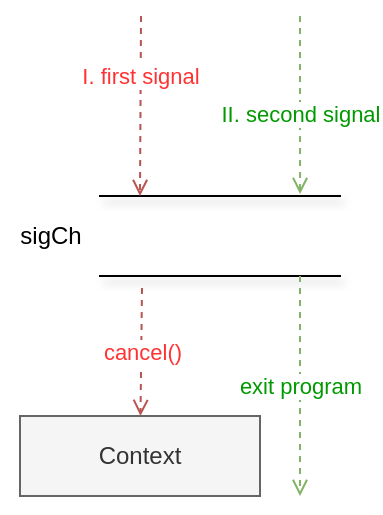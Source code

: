 <mxfile version="13.6.2" type="github" pages="12">
  <diagram id="IQ1trjBXv0oQSk-tkgZC" name="signal">
    <mxGraphModel dx="706" dy="781" grid="1" gridSize="10" guides="1" tooltips="1" connect="1" arrows="1" fold="1" page="1" pageScale="1" pageWidth="827" pageHeight="1169" math="0" shadow="0">
      <root>
        <mxCell id="0" />
        <mxCell id="1" parent="0" />
        <mxCell id="FaDlOh5jgSR5Z6Y8HWhL-6" value="Context" style="rounded=0;whiteSpace=wrap;html=1;fillColor=#f5f5f5;strokeColor=#666666;fontColor=#333333;shadow=0;" parent="1" vertex="1">
          <mxGeometry x="220" y="450" width="120" height="40" as="geometry" />
        </mxCell>
        <mxCell id="FaDlOh5jgSR5Z6Y8HWhL-10" value="cancel()" style="endArrow=open;html=1;dashed=1;endFill=0;fillColor=#f8cecc;strokeColor=#b85450;fontColor=#FF3333;exitX=0.175;exitY=1.15;exitDx=0;exitDy=0;exitPerimeter=0;" parent="1" source="FaDlOh5jgSR5Z6Y8HWhL-12" target="FaDlOh5jgSR5Z6Y8HWhL-6" edge="1">
          <mxGeometry width="50" height="50" relative="1" as="geometry">
            <mxPoint x="320" y="380" as="sourcePoint" />
            <mxPoint x="320" y="510" as="targetPoint" />
          </mxGeometry>
        </mxCell>
        <mxCell id="FaDlOh5jgSR5Z6Y8HWhL-14" value="" style="group" parent="1" vertex="1" connectable="0">
          <mxGeometry x="260" y="320" width="120" height="60" as="geometry" />
        </mxCell>
        <mxCell id="FaDlOh5jgSR5Z6Y8HWhL-12" value="" style="shape=partialRectangle;whiteSpace=wrap;html=1;left=0;right=0;fillColor=none;shadow=1;" parent="FaDlOh5jgSR5Z6Y8HWhL-14" vertex="1">
          <mxGeometry y="20" width="120" height="40" as="geometry" />
        </mxCell>
        <mxCell id="FaDlOh5jgSR5Z6Y8HWhL-15" value="I. first signal" style="endArrow=open;html=1;dashed=1;endFill=0;fillColor=#f8cecc;strokeColor=#b85450;fontColor=#FF3333;" parent="1" edge="1">
          <mxGeometry x="-0.333" width="50" height="50" relative="1" as="geometry">
            <mxPoint x="280.5" y="250" as="sourcePoint" />
            <mxPoint x="280" y="340" as="targetPoint" />
            <Array as="points" />
            <mxPoint as="offset" />
          </mxGeometry>
        </mxCell>
        <mxCell id="FaDlOh5jgSR5Z6Y8HWhL-17" value="II. second signal" style="endArrow=open;html=1;dashed=1;endFill=0;fillColor=#d5e8d4;strokeColor=#82b366;fontColor=#009900;entryX=0.842;entryY=-0.025;entryDx=0;entryDy=0;entryPerimeter=0;" parent="1" edge="1">
          <mxGeometry x="0.111" width="50" height="50" relative="1" as="geometry">
            <mxPoint x="360" y="250" as="sourcePoint" />
            <mxPoint x="360.04" y="339" as="targetPoint" />
            <Array as="points" />
            <mxPoint as="offset" />
          </mxGeometry>
        </mxCell>
        <mxCell id="FaDlOh5jgSR5Z6Y8HWhL-18" value="exit program" style="endArrow=open;html=1;dashed=1;endFill=0;fillColor=#d5e8d4;strokeColor=#82b366;fontColor=#009900;" parent="1" edge="1">
          <mxGeometry width="50" height="50" relative="1" as="geometry">
            <mxPoint x="360" y="380" as="sourcePoint" />
            <mxPoint x="360" y="490" as="targetPoint" />
            <Array as="points" />
          </mxGeometry>
        </mxCell>
        <mxCell id="FaDlOh5jgSR5Z6Y8HWhL-13" value="sigCh" style="text;html=1;align=center;verticalAlign=middle;resizable=0;points=[];autosize=1;" parent="1" vertex="1">
          <mxGeometry x="210" y="350" width="50" height="20" as="geometry" />
        </mxCell>
      </root>
    </mxGraphModel>
  </diagram>
  <diagram id="VWSemH8_tMUWcKf2gvWM" name="watch">
    <mxGraphModel dx="1086" dy="846" grid="1" gridSize="10" guides="1" tooltips="1" connect="1" arrows="1" fold="1" page="1" pageScale="1" pageWidth="827" pageHeight="1169" math="0" shadow="0">
      <root>
        <mxCell id="vxuAU9uLHSpIm-cpMiKl-0" />
        <mxCell id="vxuAU9uLHSpIm-cpMiKl-1" parent="vxuAU9uLHSpIm-cpMiKl-0" />
        <mxCell id="vxuAU9uLHSpIm-cpMiKl-2" value="&lt;font color=&quot;#000000&quot;&gt;eventCh&lt;/font&gt;" style="text;html=1;align=center;verticalAlign=middle;resizable=0;points=[];autosize=1;fontColor=#009900;sketch=0;" parent="vxuAU9uLHSpIm-cpMiKl-1" vertex="1">
          <mxGeometry x="170" y="270" width="60" height="20" as="geometry" />
        </mxCell>
        <mxCell id="vxuAU9uLHSpIm-cpMiKl-3" value="" style="shape=partialRectangle;whiteSpace=wrap;html=1;left=0;right=0;fillColor=none;shadow=1;fontColor=#009900;sketch=0;" parent="vxuAU9uLHSpIm-cpMiKl-1" vertex="1">
          <mxGeometry x="170" y="290" width="120" height="40" as="geometry" />
        </mxCell>
        <mxCell id="CquBG5IcFG0E43oexxQw-1" value="&lt;font color=&quot;#000000&quot; style=&quot;font-size: 17px&quot;&gt;Directory&lt;/font&gt;" style="rounded=0;whiteSpace=wrap;html=1;shadow=0;dashed=1;gradientDirection=north;glass=0;sketch=0;" parent="vxuAU9uLHSpIm-cpMiKl-1" vertex="1">
          <mxGeometry x="420" y="150" width="120" height="48" as="geometry" />
        </mxCell>
        <mxCell id="CquBG5IcFG0E43oexxQw-5" value="notify" style="edgeStyle=orthogonalEdgeStyle;rounded=0;orthogonalLoop=1;jettySize=auto;html=1;exitX=0.5;exitY=1;exitDx=0;exitDy=0;entryX=0.5;entryY=0;entryDx=0;entryDy=0;endArrow=open;endFill=0;fontColor=#000000;sketch=0;dashed=1;" parent="vxuAU9uLHSpIm-cpMiKl-1" source="CquBG5IcFG0E43oexxQw-2" target="vxuAU9uLHSpIm-cpMiKl-3" edge="1">
          <mxGeometry relative="1" as="geometry">
            <mxPoint x="230" y="280" as="sourcePoint" />
          </mxGeometry>
        </mxCell>
        <mxCell id="CquBG5IcFG0E43oexxQw-2" value="&lt;font color=&quot;#000000&quot; style=&quot;font-size: 15px&quot;&gt;fsnotify.Watcher&lt;/font&gt;" style="rounded=0;whiteSpace=wrap;html=1;shadow=0;fontColor=#009900;sketch=0;" parent="vxuAU9uLHSpIm-cpMiKl-1" vertex="1">
          <mxGeometry x="170" y="150" width="120" height="48" as="geometry" />
        </mxCell>
        <mxCell id="m2Jq5qxpG6e-UFplQgfU-4" style="edgeStyle=orthogonalEdgeStyle;rounded=0;orthogonalLoop=1;jettySize=auto;html=1;exitX=0;exitY=0.5;exitDx=0;exitDy=0;entryX=1;entryY=0.5;entryDx=0;entryDy=0;endArrow=open;endFill=0;fontColor=#000000;sketch=0;dashed=1;" parent="vxuAU9uLHSpIm-cpMiKl-1" source="CquBG5IcFG0E43oexxQw-1" target="CquBG5IcFG0E43oexxQw-2" edge="1">
          <mxGeometry relative="1" as="geometry" />
        </mxCell>
        <mxCell id="m2Jq5qxpG6e-UFplQgfU-0" value="C" style="rounded=0;whiteSpace=wrap;html=1;shadow=0;sketch=0;fillColor=#fff2cc;strokeColor=#d6b656;" parent="vxuAU9uLHSpIm-cpMiKl-1" vertex="1">
          <mxGeometry x="330" y="140" width="30" height="24" as="geometry" />
        </mxCell>
        <mxCell id="m2Jq5qxpG6e-UFplQgfU-1" value="W" style="rounded=0;whiteSpace=wrap;html=1;shadow=0;sketch=0;fillColor=#fff2cc;strokeColor=#d6b656;" parent="vxuAU9uLHSpIm-cpMiKl-1" vertex="1">
          <mxGeometry x="360" y="140" width="30" height="24" as="geometry" />
        </mxCell>
      </root>
    </mxGraphModel>
  </diagram>
  <diagram id="PB78WhQwBNctYRmk2BB4" name="components">
    <mxGraphModel dx="805" dy="744" grid="1" gridSize="10" guides="1" tooltips="1" connect="1" arrows="1" fold="1" page="1" pageScale="1" pageWidth="827" pageHeight="1169" math="0" shadow="0">
      <root>
        <mxCell id="JyJZWkjr7izIF-K6BhwZ-0" />
        <mxCell id="JyJZWkjr7izIF-K6BhwZ-1" parent="JyJZWkjr7izIF-K6BhwZ-0" />
        <mxCell id="JZUUFKpz7rCsudObJr4r-0" style="edgeStyle=orthogonalEdgeStyle;rounded=0;orthogonalLoop=1;jettySize=auto;html=1;exitX=0.5;exitY=1;exitDx=0;exitDy=0;entryX=0.5;entryY=0;entryDx=0;entryDy=0;endArrow=block;endFill=0;fontColor=#000000;dashed=1;" parent="JyJZWkjr7izIF-K6BhwZ-1" source="JZUUFKpz7rCsudObJr4r-1" target="JZUUFKpz7rCsudObJr4r-22" edge="1">
          <mxGeometry relative="1" as="geometry" />
        </mxCell>
        <mxCell id="JZUUFKpz7rCsudObJr4r-1" value="" style="rounded=0;whiteSpace=wrap;html=1;fillColor=none;dashed=1;" parent="JyJZWkjr7izIF-K6BhwZ-1" vertex="1">
          <mxGeometry x="199" y="460" width="150" height="66" as="geometry" />
        </mxCell>
        <mxCell id="JZUUFKpz7rCsudObJr4r-2" value="Register" style="edgeStyle=orthogonalEdgeStyle;rounded=0;orthogonalLoop=1;jettySize=auto;html=1;exitX=0;exitY=0.5;exitDx=0;exitDy=0;entryX=0;entryY=0.5;entryDx=0;entryDy=0;endArrow=open;endFill=0;fontColor=#000000;fontSize=12;dashed=1;" parent="JyJZWkjr7izIF-K6BhwZ-1" source="JZUUFKpz7rCsudObJr4r-3" target="JZUUFKpz7rCsudObJr4r-1" edge="1">
          <mxGeometry relative="1" as="geometry">
            <Array as="points">
              <mxPoint x="160" y="304" />
              <mxPoint x="160" y="493" />
            </Array>
          </mxGeometry>
        </mxCell>
        <mxCell id="JZUUFKpz7rCsudObJr4r-3" value="&lt;font style=&quot;font-size: 16px;&quot;&gt;nats&lt;/font&gt;" style="rounded=0;whiteSpace=wrap;html=1;horizontal=1;fontSize=16;" parent="JyJZWkjr7izIF-K6BhwZ-1" vertex="1">
          <mxGeometry x="199" y="280" width="150" height="48" as="geometry" />
        </mxCell>
        <mxCell id="JZUUFKpz7rCsudObJr4r-4" value="" style="group" parent="JyJZWkjr7izIF-K6BhwZ-1" vertex="1" connectable="0">
          <mxGeometry x="209" y="473" width="130" height="40" as="geometry" />
        </mxCell>
        <mxCell id="JZUUFKpz7rCsudObJr4r-5" value="" style="rounded=0;whiteSpace=wrap;html=1;fillColor=#dae8fc;strokeColor=#6c8ebf;" parent="JZUUFKpz7rCsudObJr4r-4" vertex="1">
          <mxGeometry x="5" width="30" height="40" as="geometry" />
        </mxCell>
        <mxCell id="JZUUFKpz7rCsudObJr4r-6" value="Create" style="edgeStyle=orthogonalEdgeStyle;rounded=0;orthogonalLoop=1;jettySize=auto;html=1;endArrow=open;endFill=0;entryX=0;entryY=0.5;entryDx=0;entryDy=0;fontSize=12;dashed=1;exitX=1;exitY=0.5;exitDx=0;exitDy=0;" parent="JyJZWkjr7izIF-K6BhwZ-1" source="JZUUFKpz7rCsudObJr4r-1" target="JZUUFKpz7rCsudObJr4r-16" edge="1">
          <mxGeometry relative="1" as="geometry">
            <mxPoint x="539" y="493" as="targetPoint" />
            <mxPoint x="410" y="470" as="sourcePoint" />
          </mxGeometry>
        </mxCell>
        <mxCell id="JZUUFKpz7rCsudObJr4r-7" value="" style="rounded=0;whiteSpace=wrap;html=1;fillColor=#fff2cc;strokeColor=#d6b656;" parent="JyJZWkjr7izIF-K6BhwZ-1" vertex="1">
          <mxGeometry x="304" y="473" width="30" height="40" as="geometry" />
        </mxCell>
        <mxCell id="JZUUFKpz7rCsudObJr4r-8" value="map" style="edgeStyle=orthogonalEdgeStyle;rounded=0;orthogonalLoop=1;jettySize=auto;html=1;endArrow=open;endFill=0;dashed=1;fontSize=12;" parent="JyJZWkjr7izIF-K6BhwZ-1" source="JZUUFKpz7rCsudObJr4r-5" target="JZUUFKpz7rCsudObJr4r-7" edge="1">
          <mxGeometry relative="1" as="geometry" />
        </mxCell>
        <mxCell id="JZUUFKpz7rCsudObJr4r-9" value="" style="group" parent="JyJZWkjr7izIF-K6BhwZ-1" vertex="1" connectable="0">
          <mxGeometry x="70" y="180" width="150" height="40" as="geometry" />
        </mxCell>
        <mxCell id="JZUUFKpz7rCsudObJr4r-10" value="" style="rounded=0;whiteSpace=wrap;html=1;fillColor=#dae8fc;strokeColor=#6c8ebf;" parent="JZUUFKpz7rCsudObJr4r-9" vertex="1">
          <mxGeometry width="30" height="40" as="geometry" />
        </mxCell>
        <mxCell id="JZUUFKpz7rCsudObJr4r-11" value="&lt;span style=&quot;color: rgb(0, 0, 0); font-family: helvetica; font-size: 12px; font-style: normal; font-weight: 400; letter-spacing: normal; text-align: center; text-indent: 0px; text-transform: none; word-spacing: 0px; background-color: rgb(248, 249, 250); display: inline; float: none;&quot;&gt;Component Name&lt;/span&gt;" style="text;whiteSpace=wrap;html=1;" parent="JZUUFKpz7rCsudObJr4r-9" vertex="1">
          <mxGeometry x="40" y="5" width="120" height="30" as="geometry" />
        </mxCell>
        <mxCell id="JZUUFKpz7rCsudObJr4r-12" value="" style="group" parent="JyJZWkjr7izIF-K6BhwZ-1" vertex="1" connectable="0">
          <mxGeometry x="240" y="180" width="150" height="40" as="geometry" />
        </mxCell>
        <mxCell id="JZUUFKpz7rCsudObJr4r-13" value="" style="rounded=0;whiteSpace=wrap;html=1;fillColor=#fff2cc;strokeColor=#d6b656;" parent="JZUUFKpz7rCsudObJr4r-12" vertex="1">
          <mxGeometry width="30" height="40" as="geometry" />
        </mxCell>
        <mxCell id="JZUUFKpz7rCsudObJr4r-14" value="&lt;span style=&quot;color: rgb(0 , 0 , 0) ; font-family: &amp;#34;helvetica&amp;#34; ; font-size: 12px ; font-style: normal ; font-weight: 400 ; letter-spacing: normal ; text-align: center ; text-indent: 0px ; text-transform: none ; word-spacing: 0px ; background-color: rgb(248 , 249 , 250) ; display: inline ; float: none&quot;&gt;FactoryMethod&lt;/span&gt;" style="text;whiteSpace=wrap;html=1;" parent="JZUUFKpz7rCsudObJr4r-12" vertex="1">
          <mxGeometry x="40" y="5" width="120" height="30" as="geometry" />
        </mxCell>
        <mxCell id="JZUUFKpz7rCsudObJr4r-15" style="edgeStyle=orthogonalEdgeStyle;rounded=0;orthogonalLoop=1;jettySize=auto;html=1;exitX=0.5;exitY=0;exitDx=0;exitDy=0;entryX=0.5;entryY=1;entryDx=0;entryDy=0;dashed=1;endArrow=block;endFill=0;fontSize=17;fontColor=#000000;" parent="JyJZWkjr7izIF-K6BhwZ-1" source="JZUUFKpz7rCsudObJr4r-16" target="JZUUFKpz7rCsudObJr4r-19" edge="1">
          <mxGeometry relative="1" as="geometry" />
        </mxCell>
        <mxCell id="JZUUFKpz7rCsudObJr4r-16" value="natsPubSub" style="rounded=0;whiteSpace=wrap;html=1;fillColor=#e1d5e7;strokeColor=#9673a6;fontSize=16;" parent="JyJZWkjr7izIF-K6BhwZ-1" vertex="1">
          <mxGeometry x="534" y="469" width="150" height="48" as="geometry" />
        </mxCell>
        <mxCell id="JZUUFKpz7rCsudObJr4r-17" style="edgeStyle=orthogonalEdgeStyle;rounded=0;orthogonalLoop=1;jettySize=auto;html=1;exitX=0.5;exitY=1;exitDx=0;exitDy=0;endArrow=open;endFill=0;" parent="JyJZWkjr7izIF-K6BhwZ-1" edge="1">
          <mxGeometry relative="1" as="geometry">
            <mxPoint x="510" y="320" as="sourcePoint" />
            <mxPoint x="510" y="320" as="targetPoint" />
          </mxGeometry>
        </mxCell>
        <mxCell id="JZUUFKpz7rCsudObJr4r-18" value="PubSubRegistry" style="text;html=1;align=center;verticalAlign=middle;resizable=0;points=[];autosize=1;fontStyle=1" parent="JyJZWkjr7izIF-K6BhwZ-1" vertex="1">
          <mxGeometry x="190" y="440" width="110" height="20" as="geometry" />
        </mxCell>
        <mxCell id="JZUUFKpz7rCsudObJr4r-19" value="&lt;font style=&quot;font-size: 16px;&quot;&gt;&amp;nbsp;PubSub&lt;/font&gt;" style="rounded=0;whiteSpace=wrap;html=1;dashed=1;fontSize=16;" parent="JyJZWkjr7izIF-K6BhwZ-1" vertex="1">
          <mxGeometry x="534" y="280" width="150" height="48" as="geometry" />
        </mxCell>
        <mxCell id="JZUUFKpz7rCsudObJr4r-22" value="" style="rounded=0;whiteSpace=wrap;html=1;dashed=1;" parent="JyJZWkjr7izIF-K6BhwZ-1" vertex="1">
          <mxGeometry x="199" y="620" width="150" height="48" as="geometry" />
        </mxCell>
        <mxCell id="JZUUFKpz7rCsudObJr4r-23" value="Registry" style="text;html=1;align=center;verticalAlign=middle;resizable=0;points=[];autosize=1;fontStyle=0;fontSize=16;" parent="JyJZWkjr7izIF-K6BhwZ-1" vertex="1">
          <mxGeometry x="239" y="634" width="70" height="20" as="geometry" />
        </mxCell>
        <mxCell id="2vh73XW82lZYpR8ldEoH-1" value="" style="endArrow=none;dashed=1;html=1;dashPattern=1 3;strokeWidth=2;fontSize=16;exitX=0;exitY=0;exitDx=0;exitDy=0;" edge="1" parent="JyJZWkjr7izIF-K6BhwZ-1">
          <mxGeometry width="50" height="50" relative="1" as="geometry">
            <mxPoint x="70" y="382" as="sourcePoint" />
            <mxPoint x="778" y="382" as="targetPoint" />
          </mxGeometry>
        </mxCell>
      </root>
    </mxGraphModel>
  </diagram>
  <diagram id="g2yVWHmn7_SFeDW-442v" name="actors">
    <mxGraphModel dx="805" dy="744" grid="1" gridSize="10" guides="1" tooltips="1" connect="1" arrows="1" fold="1" page="1" pageScale="1" pageWidth="827" pageHeight="1169" math="0" shadow="0">
      <root>
        <mxCell id="sGB23h6RIO7frgrdcfJP-0" />
        <mxCell id="sGB23h6RIO7frgrdcfJP-1" parent="sGB23h6RIO7frgrdcfJP-0" />
        <mxCell id="NFrQAl6Lv7YFtsh7poZV-25" value="&lt;font style=&quot;font-size: 12px&quot;&gt;CallLocal&lt;/font&gt;" style="rounded=0;orthogonalLoop=1;jettySize=auto;html=1;exitX=0.75;exitY=1;exitDx=0;exitDy=0;entryX=0.5;entryY=0;entryDx=0;entryDy=0;endArrow=open;endFill=0;fontSize=13;fontColor=#000000;dashed=1;" parent="sGB23h6RIO7frgrdcfJP-1" source="kgYvUvvgO5-GLXfCiA36-24" edge="1" target="NFrQAl6Lv7YFtsh7poZV-9">
          <mxGeometry x="0.067" relative="1" as="geometry">
            <mxPoint x="235.5" y="746.0" as="sourcePoint" />
            <mxPoint x="315.5" y="830" as="targetPoint" />
            <mxPoint as="offset" />
          </mxGeometry>
        </mxCell>
        <mxCell id="NFrQAl6Lv7YFtsh7poZV-29" value="&lt;font style=&quot;font-size: 12px&quot;&gt;CallRemote&lt;/font&gt;" style="rounded=0;orthogonalLoop=1;jettySize=auto;html=1;exitX=0.25;exitY=1;exitDx=0;exitDy=0;entryX=0.5;entryY=0;entryDx=0;entryDy=0;endArrow=open;endFill=0;fontSize=13;fontColor=#000000;dashed=1;" parent="sGB23h6RIO7frgrdcfJP-1" source="kgYvUvvgO5-GLXfCiA36-24" target="NFrQAl6Lv7YFtsh7poZV-28" edge="1">
          <mxGeometry x="0.071" y="5" relative="1" as="geometry">
            <mxPoint as="offset" />
          </mxGeometry>
        </mxCell>
        <mxCell id="kgYvUvvgO5-GLXfCiA36-27" value="" style="rounded=0;whiteSpace=wrap;html=1;shadow=0;glass=0;gradientColor=none;fontColor=#000000;strokeColor=#000000;fontSize=17;fillColor=none;dashed=1;" parent="sGB23h6RIO7frgrdcfJP-1" vertex="1">
          <mxGeometry x="102.5" y="683" width="170" height="78" as="geometry" />
        </mxCell>
        <mxCell id="kgYvUvvgO5-GLXfCiA36-26" value="&lt;font style=&quot;font-size: 12px&quot;&gt;Call&lt;/font&gt;" style="edgeStyle=orthogonalEdgeStyle;rounded=0;orthogonalLoop=1;jettySize=auto;html=1;exitX=0.5;exitY=1;exitDx=0;exitDy=0;endArrow=open;endFill=0;fontSize=13;fontColor=#000000;entryX=0.5;entryY=0;entryDx=0;entryDy=0;dashed=1;" parent="sGB23h6RIO7frgrdcfJP-1" source="sGB23h6RIO7frgrdcfJP-4" target="kgYvUvvgO5-GLXfCiA36-27" edge="1">
          <mxGeometry relative="1" as="geometry">
            <mxPoint x="187.5" y="668" as="targetPoint" />
          </mxGeometry>
        </mxCell>
        <mxCell id="sGB23h6RIO7frgrdcfJP-4" value="&lt;font style=&quot;font-size: 16px&quot;&gt;Actors&lt;/font&gt;" style="rounded=0;whiteSpace=wrap;html=1;shadow=0;glass=0;gradientColor=none;fontColor=#000000;strokeColor=#000000;fontSize=17;" parent="sGB23h6RIO7frgrdcfJP-1" vertex="1">
          <mxGeometry x="122.5" y="537" width="130" height="48" as="geometry" />
        </mxCell>
        <mxCell id="NFrQAl6Lv7YFtsh7poZV-9" value="&lt;font style=&quot;font-size: 16px&quot;&gt;AppChannel&lt;/font&gt;" style="rounded=0;whiteSpace=wrap;html=1;shadow=0;glass=0;gradientColor=none;fontColor=#000000;strokeColor=#000000;fontSize=17;dashed=1;" parent="sGB23h6RIO7frgrdcfJP-1" vertex="1">
          <mxGeometry x="252.5" y="880" width="130" height="48" as="geometry" />
        </mxCell>
        <mxCell id="kgYvUvvgO5-GLXfCiA36-25" value="map" style="edgeStyle=orthogonalEdgeStyle;rounded=0;orthogonalLoop=1;jettySize=auto;html=1;exitX=1;exitY=0.5;exitDx=0;exitDy=0;entryX=0;entryY=0.5;entryDx=0;entryDy=0;endArrow=open;endFill=0;fontSize=12;fontColor=#000000;dashed=1;" parent="sGB23h6RIO7frgrdcfJP-1" source="kgYvUvvgO5-GLXfCiA36-23" target="kgYvUvvgO5-GLXfCiA36-24" edge="1">
          <mxGeometry relative="1" as="geometry">
            <Array as="points">
              <mxPoint x="190" y="722" />
              <mxPoint x="190" y="722" />
            </Array>
          </mxGeometry>
        </mxCell>
        <mxCell id="NFrQAl6Lv7YFtsh7poZV-22" style="edgeStyle=orthogonalEdgeStyle;rounded=0;orthogonalLoop=1;jettySize=auto;html=1;entryX=1.083;entryY=0.5;entryDx=0;entryDy=0;endArrow=open;endFill=0;fontSize=17;fontColor=#000000;exitX=0;exitY=0.5;exitDx=0;exitDy=0;dashed=1;entryPerimeter=0;" parent="sGB23h6RIO7frgrdcfJP-1" source="NFrQAl6Lv7YFtsh7poZV-19" target="NFrQAl6Lv7YFtsh7poZV-1" edge="1">
          <mxGeometry relative="1" as="geometry">
            <mxPoint x="250" y="820" as="sourcePoint" />
          </mxGeometry>
        </mxCell>
        <mxCell id="kgYvUvvgO5-GLXfCiA36-23" value="&lt;font style=&quot;font-size: 16px&quot;&gt;S&lt;/font&gt;" style="rounded=0;whiteSpace=wrap;html=1;shadow=0;glass=0;strokeColor=#6c8ebf;fillColor=#dae8fc;fontSize=17;" parent="sGB23h6RIO7frgrdcfJP-1" vertex="1">
          <mxGeometry x="122.5" y="698" width="36" height="48" as="geometry" />
        </mxCell>
        <mxCell id="kgYvUvvgO5-GLXfCiA36-24" value="" style="rounded=0;whiteSpace=wrap;html=1;shadow=0;glass=0;strokeColor=#d6b656;fillColor=#fff2cc;" parent="sGB23h6RIO7frgrdcfJP-1" vertex="1">
          <mxGeometry x="216.5" y="698" width="36" height="48" as="geometry" />
        </mxCell>
        <mxCell id="NFrQAl6Lv7YFtsh7poZV-1" value="&lt;font style=&quot;font-size: 16px&quot;&gt;H&lt;/font&gt;" style="text;html=1;align=center;verticalAlign=middle;resizable=0;points=[];autosize=1;fontSize=17;fontColor=#000000;" parent="sGB23h6RIO7frgrdcfJP-1" vertex="1">
          <mxGeometry x="219.5" y="707" width="30" height="30" as="geometry" />
        </mxCell>
        <mxCell id="NFrQAl6Lv7YFtsh7poZV-20" value="&lt;font style=&quot;font-size: 12px&quot;&gt;ConsistentHashTables&lt;/font&gt;" style="edgeStyle=orthogonalEdgeStyle;rounded=0;orthogonalLoop=1;jettySize=auto;html=1;endArrow=open;endFill=0;fontSize=13;fontColor=#000000;" parent="sGB23h6RIO7frgrdcfJP-1" source="NFrQAl6Lv7YFtsh7poZV-12" target="NFrQAl6Lv7YFtsh7poZV-19" edge="1">
          <mxGeometry relative="1" as="geometry">
            <mxPoint as="offset" />
          </mxGeometry>
        </mxCell>
        <mxCell id="NFrQAl6Lv7YFtsh7poZV-12" value="&lt;font style=&quot;font-size: 16px&quot;&gt;Placement&lt;/font&gt;" style="rounded=0;whiteSpace=wrap;html=1;shadow=0;glass=0;gradientColor=none;fontColor=#000000;strokeColor=#000000;fontSize=17;" parent="sGB23h6RIO7frgrdcfJP-1" vertex="1">
          <mxGeometry x="440" y="537" width="130" height="48" as="geometry" />
        </mxCell>
        <mxCell id="NFrQAl6Lv7YFtsh7poZV-19" value="&lt;font style=&quot;font-size: 16px&quot;&gt;Host&lt;/font&gt;" style="rounded=0;whiteSpace=wrap;html=1;shadow=0;glass=0;gradientColor=none;fontColor=#000000;strokeColor=#000000;fontSize=17;dashed=1;" parent="sGB23h6RIO7frgrdcfJP-1" vertex="1">
          <mxGeometry x="440" y="698" width="130" height="48" as="geometry" />
        </mxCell>
        <mxCell id="NFrQAl6Lv7YFtsh7poZV-28" value="&lt;font style=&quot;font-size: 16px&quot;&gt;gRPC&lt;/font&gt;" style="rounded=0;whiteSpace=wrap;html=1;shadow=0;glass=0;gradientColor=none;fontColor=#000000;strokeColor=#000000;fontSize=17;" parent="sGB23h6RIO7frgrdcfJP-1" vertex="1">
          <mxGeometry x="86.5" y="880" width="130" height="48" as="geometry" />
        </mxCell>
      </root>
    </mxGraphModel>
  </diagram>
  <diagram id="gINtkBsRSK5Xya-ZOGGh" name="channel">
    <mxGraphModel dx="1632" dy="744" grid="1" gridSize="10" guides="1" tooltips="1" connect="1" arrows="1" fold="1" page="1" pageScale="1" pageWidth="827" pageHeight="1169" math="0" shadow="0">
      <root>
        <mxCell id="aj6zxS1D5roz7vZbctv3-0" />
        <mxCell id="aj6zxS1D5roz7vZbctv3-1" parent="aj6zxS1D5roz7vZbctv3-0" />
        <mxCell id="QUIhbvtPIP9m_uszh967-7" value="&lt;font style=&quot;font-size: 13px&quot;&gt;InvokeMethod&lt;/font&gt;" style="edgeStyle=orthogonalEdgeStyle;rounded=0;orthogonalLoop=1;jettySize=auto;html=1;exitX=0.5;exitY=1;exitDx=0;exitDy=0;entryX=0.5;entryY=0;entryDx=0;entryDy=0;endArrow=open;endFill=0;dashed=1;" parent="aj6zxS1D5roz7vZbctv3-1" source="QUIhbvtPIP9m_uszh967-0" target="QUIhbvtPIP9m_uszh967-2" edge="1">
          <mxGeometry relative="1" as="geometry" />
        </mxCell>
        <mxCell id="QUIhbvtPIP9m_uszh967-0" value="req" style="rounded=0;whiteSpace=wrap;html=1;shadow=0;glass=0;gradientColor=none;fontColor=#000000;strokeColor=#000000;fontSize=17;" parent="aj6zxS1D5roz7vZbctv3-1" vertex="1">
          <mxGeometry x="183" y="360" width="130" height="48" as="geometry" />
        </mxCell>
        <mxCell id="QUIhbvtPIP9m_uszh967-1" value="&lt;span style=&quot;font-size: 17px&quot;&gt;&lt;b&gt;invokev1.InvokeMethodRequest&lt;/b&gt;&lt;/span&gt;" style="text;html=1;align=center;verticalAlign=middle;resizable=0;points=[];autosize=1;" parent="aj6zxS1D5roz7vZbctv3-1" vertex="1">
          <mxGeometry x="-120" y="374" width="270" height="20" as="geometry" />
        </mxCell>
        <mxCell id="QUIhbvtPIP9m_uszh967-4" value="" style="rounded=0;orthogonalLoop=1;jettySize=auto;html=1;endArrow=open;endFill=0;fontSize=13;exitX=0.25;exitY=1;exitDx=0;exitDy=0;dashed=1;" parent="aj6zxS1D5roz7vZbctv3-1" source="QUIhbvtPIP9m_uszh967-2" target="QUIhbvtPIP9m_uszh967-3" edge="1">
          <mxGeometry x="-0.066" relative="1" as="geometry">
            <mxPoint as="offset" />
          </mxGeometry>
        </mxCell>
        <mxCell id="QUIhbvtPIP9m_uszh967-6" value="" style="rounded=0;orthogonalLoop=1;jettySize=auto;html=1;endArrow=open;endFill=0;fontSize=13;exitX=0.75;exitY=1;exitDx=0;exitDy=0;dashed=1;" parent="aj6zxS1D5roz7vZbctv3-1" source="QUIhbvtPIP9m_uszh967-2" target="QUIhbvtPIP9m_uszh967-5" edge="1">
          <mxGeometry x="0.115" relative="1" as="geometry">
            <mxPoint as="offset" />
          </mxGeometry>
        </mxCell>
        <mxCell id="QUIhbvtPIP9m_uszh967-2" value="AppChannel" style="rounded=0;whiteSpace=wrap;html=1;shadow=0;glass=0;strokeColor=#6c8ebf;fontSize=17;dashed=1;fillColor=#dae8fc;" parent="aj6zxS1D5roz7vZbctv3-1" vertex="1">
          <mxGeometry x="183" y="470" width="130" height="48" as="geometry" />
        </mxCell>
        <mxCell id="QUIhbvtPIP9m_uszh967-11" value="" style="rounded=0;orthogonalLoop=1;jettySize=auto;html=1;exitX=0.5;exitY=1;exitDx=0;exitDy=0;endArrow=open;endFill=0;fontSize=13;entryX=0.75;entryY=0;entryDx=0;entryDy=0;dashed=1;" parent="aj6zxS1D5roz7vZbctv3-1" source="QUIhbvtPIP9m_uszh967-5" target="QUIhbvtPIP9m_uszh967-13" edge="1">
          <mxGeometry relative="1" as="geometry">
            <mxPoint x="270" y="710" as="targetPoint" />
          </mxGeometry>
        </mxCell>
        <mxCell id="QUIhbvtPIP9m_uszh967-5" value="grpc" style="rounded=0;whiteSpace=wrap;html=1;shadow=0;glass=0;gradientColor=none;fontColor=#000000;strokeColor=#000000;fontSize=17;" parent="aj6zxS1D5roz7vZbctv3-1" vertex="1">
          <mxGeometry x="277" y="580" width="130" height="48" as="geometry" />
        </mxCell>
        <mxCell id="QUIhbvtPIP9m_uszh967-12" value="" style="rounded=0;orthogonalLoop=1;jettySize=auto;html=1;exitX=0.5;exitY=1;exitDx=0;exitDy=0;endArrow=open;endFill=0;fontSize=13;entryX=0.25;entryY=0;entryDx=0;entryDy=0;dashed=1;" parent="aj6zxS1D5roz7vZbctv3-1" source="QUIhbvtPIP9m_uszh967-3" target="QUIhbvtPIP9m_uszh967-13" edge="1">
          <mxGeometry relative="1" as="geometry">
            <mxPoint x="230" y="710" as="targetPoint" />
          </mxGeometry>
        </mxCell>
        <mxCell id="QUIhbvtPIP9m_uszh967-3" value="http" style="rounded=0;whiteSpace=wrap;html=1;shadow=0;glass=0;gradientColor=none;fontColor=#000000;strokeColor=#000000;fontSize=17;" parent="aj6zxS1D5roz7vZbctv3-1" vertex="1">
          <mxGeometry x="83" y="580" width="130" height="48" as="geometry" />
        </mxCell>
        <mxCell id="QUIhbvtPIP9m_uszh967-13" value="rsp" style="rounded=0;whiteSpace=wrap;html=1;shadow=0;glass=0;gradientColor=none;fontColor=#000000;strokeColor=#000000;fontSize=17;" parent="aj6zxS1D5roz7vZbctv3-1" vertex="1">
          <mxGeometry x="183" y="720" width="130" height="48" as="geometry" />
        </mxCell>
        <mxCell id="QUIhbvtPIP9m_uszh967-14" value="&lt;span style=&quot;font-size: 17px&quot;&gt;&lt;b&gt;invokev1.InvokeMethodResponse&lt;/b&gt;&lt;/span&gt;" style="text;html=1;align=center;verticalAlign=middle;resizable=0;points=[];autosize=1;" parent="aj6zxS1D5roz7vZbctv3-1" vertex="1">
          <mxGeometry x="-120" y="734" width="290" height="20" as="geometry" />
        </mxCell>
        <mxCell id="BHyE6lS6KSl-58W2_1sy-0" value="" style="rounded=0;whiteSpace=wrap;html=1;shadow=0;glass=0;gradientColor=none;fontColor=#000000;strokeColor=#000000;fontSize=17;fillColor=none;dashed=1;" parent="aj6zxS1D5roz7vZbctv3-1" vertex="1">
          <mxGeometry x="63" y="559" width="370" height="90" as="geometry" />
        </mxCell>
        <mxCell id="BHyE6lS6KSl-58W2_1sy-1" value="UserServer" style="text;html=1;align=center;verticalAlign=middle;resizable=0;points=[];autosize=1;fontSize=15;fontStyle=1" parent="aj6zxS1D5roz7vZbctv3-1" vertex="1">
          <mxGeometry x="50" y="539" width="100" height="20" as="geometry" />
        </mxCell>
      </root>
    </mxGraphModel>
  </diagram>
  <diagram id="6A14FHIGNiGOHOessEB5" name="runtime-init">
    <mxGraphModel dx="1913" dy="846" grid="1" gridSize="10" guides="1" tooltips="1" connect="1" arrows="1" fold="1" page="1" pageScale="1" pageWidth="827" pageHeight="1169" math="0" shadow="0">
      <root>
        <mxCell id="3EeJYmntSllHHmekoyLy-0" />
        <mxCell id="3EeJYmntSllHHmekoyLy-1" parent="3EeJYmntSllHHmekoyLy-0" />
        <mxCell id="nDZ8o-thcXnD5p5DSnAr-69" value="" style="rounded=0;whiteSpace=wrap;html=1;shadow=0;glass=0;gradientColor=none;fontColor=#000000;strokeColor=#000000;fontSize=17;fillColor=none;dashed=1;" vertex="1" parent="3EeJYmntSllHHmekoyLy-1">
          <mxGeometry x="-400" y="672" width="170" height="80" as="geometry" />
        </mxCell>
        <mxCell id="nDZ8o-thcXnD5p5DSnAr-33" value="" style="rounded=0;whiteSpace=wrap;html=1;shadow=0;glass=0;gradientColor=none;fontColor=#000000;strokeColor=#000000;fontSize=17;dashed=1;fillColor=none;" vertex="1" parent="3EeJYmntSllHHmekoyLy-1">
          <mxGeometry x="92" y="682" width="180" height="70" as="geometry" />
        </mxCell>
        <mxCell id="nDZ8o-thcXnD5p5DSnAr-74" value="initComponents" style="edgeStyle=orthogonalEdgeStyle;rounded=0;orthogonalLoop=1;jettySize=auto;html=1;exitX=1;exitY=0.75;exitDx=0;exitDy=0;dashed=1;endArrow=open;endFill=0;fontSize=13;" edge="1" parent="3EeJYmntSllHHmekoyLy-1" source="3EeJYmntSllHHmekoyLy-4">
          <mxGeometry x="-0.27" y="48" relative="1" as="geometry">
            <mxPoint x="-248" y="640" as="targetPoint" />
            <Array as="points">
              <mxPoint x="-270" y="540" />
              <mxPoint x="-248" y="540" />
              <mxPoint x="-248" y="627" />
            </Array>
            <mxPoint as="offset" />
          </mxGeometry>
        </mxCell>
        <mxCell id="UIoCfXDvgI1S5G6TrwKZ-5" style="rounded=0;orthogonalLoop=1;jettySize=auto;html=1;entryX=0.5;entryY=0;entryDx=0;entryDy=0;dashed=1;endArrow=open;endFill=0;fontSize=17;fillColor=#f8cecc;strokeColor=#b85450;" edge="1" parent="3EeJYmntSllHHmekoyLy-1" target="3EeJYmntSllHHmekoyLy-50">
          <mxGeometry relative="1" as="geometry">
            <mxPoint x="-332" y="552" as="sourcePoint" />
          </mxGeometry>
        </mxCell>
        <mxCell id="3EeJYmntSllHHmekoyLy-4" value="DaprRuntime" style="rounded=0;whiteSpace=wrap;html=1;shadow=0;glass=0;fontSize=17;fillColor=#dae8fc;strokeColor=#6c8ebf;" vertex="1" parent="3EeJYmntSllHHmekoyLy-1">
          <mxGeometry x="-400" y="500" width="130" height="48" as="geometry" />
        </mxCell>
        <mxCell id="3EeJYmntSllHHmekoyLy-36" value="P" style="rounded=0;whiteSpace=wrap;html=1;shadow=0;glass=0;fontColor=#333333;strokeColor=#666666;fillColor=#f5f5f5;fontSize=17;" vertex="1" parent="3EeJYmntSllHHmekoyLy-1">
          <mxGeometry x="366" y="693" width="36" height="48" as="geometry" />
        </mxCell>
        <mxCell id="3EeJYmntSllHHmekoyLy-41" value="listen" style="edgeStyle=orthogonalEdgeStyle;rounded=0;orthogonalLoop=1;jettySize=auto;html=1;exitX=1;exitY=0.5;exitDx=0;exitDy=0;endArrow=open;endFill=0;fontSize=13;dashed=1;entryX=0.5;entryY=0;entryDx=0;entryDy=0;" edge="1" parent="3EeJYmntSllHHmekoyLy-1" source="3EeJYmntSllHHmekoyLy-40" target="3EeJYmntSllHHmekoyLy-36">
          <mxGeometry x="0.367" y="-24" relative="1" as="geometry">
            <Array as="points">
              <mxPoint x="255" y="406" />
              <mxPoint x="384" y="406" />
            </Array>
            <mxPoint as="offset" />
          </mxGeometry>
        </mxCell>
        <mxCell id="nDZ8o-thcXnD5p5DSnAr-51" style="edgeStyle=orthogonalEdgeStyle;rounded=0;orthogonalLoop=1;jettySize=auto;html=1;exitX=0.5;exitY=1;exitDx=0;exitDy=0;entryX=0.5;entryY=0;entryDx=0;entryDy=0;endArrow=open;endFill=0;fontSize=17;" edge="1" parent="3EeJYmntSllHHmekoyLy-1" source="3EeJYmntSllHHmekoyLy-40" target="nDZ8o-thcXnD5p5DSnAr-33">
          <mxGeometry relative="1" as="geometry" />
        </mxCell>
        <mxCell id="nDZ8o-thcXnD5p5DSnAr-58" value="SaveState" style="edgeStyle=orthogonalEdgeStyle;rounded=0;orthogonalLoop=1;jettySize=auto;html=1;exitX=0;exitY=0.5;exitDx=0;exitDy=0;dashed=1;endArrow=open;endFill=0;fontSize=14;fillColor=#f8cecc;strokeColor=#b85450;fontColor=#FF3333;" edge="1" parent="3EeJYmntSllHHmekoyLy-1" source="3EeJYmntSllHHmekoyLy-40" target="3EeJYmntSllHHmekoyLy-4">
          <mxGeometry relative="1" as="geometry" />
        </mxCell>
        <mxCell id="3EeJYmntSllHHmekoyLy-40" value="UserServer" style="rounded=0;whiteSpace=wrap;html=1;shadow=0;glass=0;fontColor=#333333;strokeColor=#666666;fontSize=17;fillColor=#f5f5f5;" vertex="1" parent="3EeJYmntSllHHmekoyLy-1">
          <mxGeometry x="107" y="380" width="150" height="48" as="geometry" />
        </mxCell>
        <mxCell id="3EeJYmntSllHHmekoyLy-44" value="if AppPort &amp;gt;0&lt;br style=&quot;font-size: 14px;&quot;&gt;new" style="edgeStyle=orthogonalEdgeStyle;rounded=0;orthogonalLoop=1;jettySize=auto;html=1;entryX=1;entryY=0.5;entryDx=0;entryDy=0;dashed=1;endArrow=open;endFill=0;fontSize=14;exitX=0.5;exitY=1;exitDx=0;exitDy=0;" edge="1" parent="3EeJYmntSllHHmekoyLy-1" source="3EeJYmntSllHHmekoyLy-36" target="3EeJYmntSllHHmekoyLy-43">
          <mxGeometry x="-0.434" relative="1" as="geometry">
            <mxPoint x="-28" y="952" as="sourcePoint" />
            <Array as="points">
              <mxPoint x="384" y="864" />
            </Array>
            <mxPoint as="offset" />
          </mxGeometry>
        </mxCell>
        <mxCell id="nDZ8o-thcXnD5p5DSnAr-54" value="req" style="rounded=0;orthogonalLoop=1;jettySize=auto;html=1;exitX=0.5;exitY=0;exitDx=0;exitDy=0;entryX=0.5;entryY=1;entryDx=0;entryDy=0;endArrow=open;endFill=0;fontSize=13;dashed=1;" edge="1" parent="3EeJYmntSllHHmekoyLy-1" source="3EeJYmntSllHHmekoyLy-43" target="nDZ8o-thcXnD5p5DSnAr-33">
          <mxGeometry x="-0.091" y="-1" relative="1" as="geometry">
            <mxPoint as="offset" />
          </mxGeometry>
        </mxCell>
        <mxCell id="3EeJYmntSllHHmekoyLy-43" value="AppChannel" style="rounded=0;whiteSpace=wrap;html=1;shadow=0;glass=0;strokeColor=#6c8ebf;fontSize=17;fillColor=#dae8fc;" vertex="1" parent="3EeJYmntSllHHmekoyLy-1">
          <mxGeometry x="99" y="840" width="164" height="48" as="geometry" />
        </mxCell>
        <mxCell id="3EeJYmntSllHHmekoyLy-99" value="H" style="rounded=0;whiteSpace=wrap;html=1;shadow=0;glass=0;fontColor=#333333;fillColor=#f5f5f5;strokeColor=#666666;fontSize=17;" vertex="1" parent="3EeJYmntSllHHmekoyLy-1">
          <mxGeometry x="110" y="692" width="36" height="48" as="geometry" />
        </mxCell>
        <mxCell id="3EeJYmntSllHHmekoyLy-130" value="H" style="rounded=0;whiteSpace=wrap;html=1;shadow=0;glass=0;fontColor=#333333;fillColor=#f5f5f5;strokeColor=#666666;fontSize=17;" vertex="1" parent="3EeJYmntSllHHmekoyLy-1">
          <mxGeometry x="146" y="692" width="36" height="48" as="geometry" />
        </mxCell>
        <mxCell id="3EeJYmntSllHHmekoyLy-136" value="H" style="rounded=0;whiteSpace=wrap;html=1;shadow=0;glass=0;fontColor=#333333;fillColor=#f5f5f5;strokeColor=#666666;fontSize=17;" vertex="1" parent="3EeJYmntSllHHmekoyLy-1">
          <mxGeometry x="182" y="692" width="36" height="48" as="geometry" />
        </mxCell>
        <mxCell id="3EeJYmntSllHHmekoyLy-144" value="initActors" style="edgeStyle=orthogonalEdgeStyle;rounded=0;orthogonalLoop=1;jettySize=auto;html=1;entryX=0.5;entryY=0;entryDx=0;entryDy=0;endArrow=open;endFill=0;fontSize=13;dashed=1;exitX=1;exitY=0.5;exitDx=0;exitDy=0;" edge="1" parent="3EeJYmntSllHHmekoyLy-1">
          <mxGeometry x="0.06" y="-50" relative="1" as="geometry">
            <mxPoint x="-267" y="524.0" as="sourcePoint" />
            <mxPoint x="-82" y="688" as="targetPoint" />
            <mxPoint x="85" y="36" as="offset" />
          </mxGeometry>
        </mxCell>
        <mxCell id="3EeJYmntSllHHmekoyLy-153" value="H" style="rounded=0;whiteSpace=wrap;html=1;shadow=0;glass=0;fontColor=#333333;fillColor=#f5f5f5;strokeColor=#666666;fontSize=17;" vertex="1" parent="3EeJYmntSllHHmekoyLy-1">
          <mxGeometry x="217.995" y="692" width="36" height="48" as="geometry" />
        </mxCell>
        <mxCell id="nDZ8o-thcXnD5p5DSnAr-19" value="P" style="rounded=0;whiteSpace=wrap;html=1;shadow=0;glass=0;fontColor=#333333;strokeColor=#666666;fillColor=#f5f5f5;fontSize=17;" vertex="1" parent="3EeJYmntSllHHmekoyLy-1">
          <mxGeometry x="-199.3" y="290" width="36" height="48" as="geometry" />
        </mxCell>
        <mxCell id="nDZ8o-thcXnD5p5DSnAr-21" value="Port" style="text;html=1;align=center;verticalAlign=middle;resizable=0;points=[];autosize=1;fontSize=17;" vertex="1" parent="3EeJYmntSllHHmekoyLy-1">
          <mxGeometry x="-163.3" y="299" width="50" height="30" as="geometry" />
        </mxCell>
        <mxCell id="nDZ8o-thcXnD5p5DSnAr-22" value="H" style="rounded=0;whiteSpace=wrap;html=1;shadow=0;glass=0;fontColor=#333333;fillColor=#f5f5f5;strokeColor=#666666;fontSize=17;" vertex="1" parent="3EeJYmntSllHHmekoyLy-1">
          <mxGeometry x="-100.0" y="290" width="36" height="48" as="geometry" />
        </mxCell>
        <mxCell id="nDZ8o-thcXnD5p5DSnAr-23" value="Handler" style="text;html=1;align=center;verticalAlign=middle;resizable=0;points=[];autosize=1;fontSize=17;" vertex="1" parent="3EeJYmntSllHHmekoyLy-1">
          <mxGeometry x="-64" y="299" width="80" height="30" as="geometry" />
        </mxCell>
        <mxCell id="nDZ8o-thcXnD5p5DSnAr-25" value="S" style="rounded=1;whiteSpace=wrap;html=1;fontSize=17;fillColor=#f8cecc;strokeColor=#b85450;" vertex="1" parent="3EeJYmntSllHHmekoyLy-1">
          <mxGeometry x="-580" y="290" width="36" height="48" as="geometry" />
        </mxCell>
        <mxCell id="nDZ8o-thcXnD5p5DSnAr-27" value="B" style="rounded=1;whiteSpace=wrap;html=1;shadow=0;glass=0;fontSize=17;fillColor=#d5e8d4;strokeColor=#82b366;" vertex="1" parent="3EeJYmntSllHHmekoyLy-1">
          <mxGeometry x="-474.3" y="290" width="36" height="48" as="geometry" />
        </mxCell>
        <mxCell id="nDZ8o-thcXnD5p5DSnAr-28" value="InputBinding" style="text;html=1;align=center;verticalAlign=middle;resizable=0;points=[];autosize=1;fontSize=17;fontColor=#97D077;" vertex="1" parent="3EeJYmntSllHHmekoyLy-1">
          <mxGeometry x="-438.3" y="299" width="110" height="30" as="geometry" />
        </mxCell>
        <mxCell id="nDZ8o-thcXnD5p5DSnAr-29" value="P" style="rounded=1;whiteSpace=wrap;html=1;fontSize=17;fillColor=#FFD966;strokeColor=#d79b00;" vertex="1" parent="3EeJYmntSllHHmekoyLy-1">
          <mxGeometry x="-322.3" y="290" width="36" height="48" as="geometry" />
        </mxCell>
        <mxCell id="nDZ8o-thcXnD5p5DSnAr-30" value="PubSub" style="text;html=1;align=center;verticalAlign=middle;resizable=0;points=[];autosize=1;fontSize=17;fontColor=#FFD966;" vertex="1" parent="3EeJYmntSllHHmekoyLy-1">
          <mxGeometry x="-287.3" y="299" width="80" height="30" as="geometry" />
        </mxCell>
        <mxCell id="nDZ8o-thcXnD5p5DSnAr-34" value="Handlers" style="text;html=1;align=center;verticalAlign=middle;resizable=0;points=[];autosize=1;fontSize=17;fontStyle=1" vertex="1" parent="3EeJYmntSllHHmekoyLy-1">
          <mxGeometry x="80" y="644" width="96" height="48" as="geometry" />
        </mxCell>
        <mxCell id="UIoCfXDvgI1S5G6TrwKZ-3" value="CallActor" style="edgeStyle=orthogonalEdgeStyle;rounded=0;orthogonalLoop=1;jettySize=auto;html=1;exitX=0.5;exitY=1;exitDx=0;exitDy=0;dashed=1;endArrow=open;endFill=0;fontSize=14;fillColor=#e1d5e7;strokeColor=#9673a6;fontColor=#A680B8;" edge="1" parent="3EeJYmntSllHHmekoyLy-1" source="nDZ8o-thcXnD5p5DSnAr-64">
          <mxGeometry x="-0.436" y="-35" relative="1" as="geometry">
            <mxPoint x="99" y="850" as="targetPoint" />
            <Array as="points">
              <mxPoint x="-80" y="736" />
              <mxPoint x="-80" y="850" />
            </Array>
            <mxPoint as="offset" />
          </mxGeometry>
        </mxCell>
        <mxCell id="nDZ8o-thcXnD5p5DSnAr-64" value="Actors" style="rounded=0;whiteSpace=wrap;html=1;shadow=0;glass=0;strokeColor=#9673a6;fontSize=17;fillColor=#e1d5e7;" vertex="1" parent="3EeJYmntSllHHmekoyLy-1">
          <mxGeometry x="-147" y="688" width="130" height="48" as="geometry" />
        </mxCell>
        <mxCell id="nDZ8o-thcXnD5p5DSnAr-77" value="PubMessage" style="edgeStyle=orthogonalEdgeStyle;rounded=0;orthogonalLoop=1;jettySize=auto;html=1;exitX=1;exitY=0.5;exitDx=0;exitDy=0;dashed=1;endArrow=open;endFill=0;fontSize=14;fillColor=#ffe6cc;strokeColor=#d79b00;fontColor=#FFD966;" edge="1" parent="3EeJYmntSllHHmekoyLy-1" source="nDZ8o-thcXnD5p5DSnAr-66" target="3EeJYmntSllHHmekoyLy-43">
          <mxGeometry x="-0.437" y="14" relative="1" as="geometry">
            <mxPoint x="99" y="880" as="targetPoint" />
            <Array as="points" />
            <mxPoint as="offset" />
          </mxGeometry>
        </mxCell>
        <mxCell id="nDZ8o-thcXnD5p5DSnAr-66" value="Redis" style="rounded=0;whiteSpace=wrap;html=1;shadow=0;glass=0;strokeColor=#d6b656;fontSize=17;fillColor=#fff2cc;" vertex="1" parent="3EeJYmntSllHHmekoyLy-1">
          <mxGeometry x="-349.7" y="840" width="130" height="48" as="geometry" />
        </mxCell>
        <mxCell id="nDZ8o-thcXnD5p5DSnAr-67" style="rounded=0;orthogonalLoop=1;jettySize=auto;html=1;exitX=0.5;exitY=1;exitDx=0;exitDy=0;dashed=1;endArrow=open;endFill=0;fontSize=17;fillColor=#ffe6cc;strokeColor=#d79b00;entryX=0.409;entryY=-0.039;entryDx=0;entryDy=0;entryPerimeter=0;" edge="1" parent="3EeJYmntSllHHmekoyLy-1" source="3EeJYmntSllHHmekoyLy-51" target="nDZ8o-thcXnD5p5DSnAr-66">
          <mxGeometry relative="1" as="geometry">
            <mxPoint x="-301" y="830" as="targetPoint" />
          </mxGeometry>
        </mxCell>
        <mxCell id="nDZ8o-thcXnD5p5DSnAr-73" value="Components" style="text;html=1;align=center;verticalAlign=middle;resizable=0;points=[];autosize=1;fontSize=17;" vertex="1" parent="3EeJYmntSllHHmekoyLy-1">
          <mxGeometry x="-314" y="642" width="110" height="30" as="geometry" />
        </mxCell>
        <mxCell id="nDZ8o-thcXnD5p5DSnAr-78" value="Read" style="edgeStyle=orthogonalEdgeStyle;rounded=0;orthogonalLoop=1;jettySize=auto;html=1;exitX=0.5;exitY=1;exitDx=0;exitDy=0;dashed=1;endArrow=open;endFill=0;fontSize=14;fillColor=#d5e8d4;strokeColor=#82b366;entryX=1;entryY=0.5;entryDx=0;entryDy=0;fontColor=#97D077;" edge="1" parent="3EeJYmntSllHHmekoyLy-1" source="3EeJYmntSllHHmekoyLy-49" target="nDZ8o-thcXnD5p5DSnAr-79">
          <mxGeometry x="0.619" y="-14" relative="1" as="geometry">
            <mxPoint x="-304" y="930" as="targetPoint" />
            <Array as="points">
              <mxPoint x="-380" y="736" />
              <mxPoint x="-380" y="864" />
            </Array>
            <mxPoint x="1" as="offset" />
          </mxGeometry>
        </mxCell>
        <mxCell id="nDZ8o-thcXnD5p5DSnAr-80" value="sendEvent" style="edgeStyle=orthogonalEdgeStyle;rounded=0;orthogonalLoop=1;jettySize=auto;html=1;exitX=0.5;exitY=1;exitDx=0;exitDy=0;dashed=1;endArrow=open;endFill=0;fontSize=14;fillColor=#d5e8d4;strokeColor=#82b366;fontColor=#97D077;" edge="1" parent="3EeJYmntSllHHmekoyLy-1" source="3EeJYmntSllHHmekoyLy-49">
          <mxGeometry x="0.258" y="20" relative="1" as="geometry">
            <mxPoint x="99" y="880" as="targetPoint" />
            <Array as="points">
              <mxPoint x="-368" y="910" />
              <mxPoint x="-80" y="910" />
              <mxPoint x="-80" y="880" />
            </Array>
            <mxPoint as="offset" />
          </mxGeometry>
        </mxCell>
        <mxCell id="nDZ8o-thcXnD5p5DSnAr-79" value="Kafka" style="rounded=0;whiteSpace=wrap;html=1;shadow=0;glass=0;strokeColor=#d6b656;fontSize=17;fillColor=#fff2cc;" vertex="1" parent="3EeJYmntSllHHmekoyLy-1">
          <mxGeometry x="-580" y="840" width="130" height="48" as="geometry" />
        </mxCell>
        <mxCell id="UIoCfXDvgI1S5G6TrwKZ-2" style="rounded=0;orthogonalLoop=1;jettySize=auto;html=1;exitX=0.5;exitY=1;exitDx=0;exitDy=0;dashed=1;endArrow=open;endFill=0;fontSize=17;fillColor=#f8cecc;strokeColor=#b85450;entryX=0.145;entryY=-0.068;entryDx=0;entryDy=0;entryPerimeter=0;" edge="1" parent="3EeJYmntSllHHmekoyLy-1" source="3EeJYmntSllHHmekoyLy-50" target="nDZ8o-thcXnD5p5DSnAr-66">
          <mxGeometry relative="1" as="geometry">
            <mxPoint x="-335" y="810" as="targetPoint" />
          </mxGeometry>
        </mxCell>
        <mxCell id="3EeJYmntSllHHmekoyLy-49" value="B" style="rounded=1;whiteSpace=wrap;html=1;fillColor=#d5e8d4;strokeColor=#82b366;fontSize=17;shadow=0;glass=0;" vertex="1" parent="3EeJYmntSllHHmekoyLy-1">
          <mxGeometry x="-386" y="688" width="36.303" height="48" as="geometry" />
        </mxCell>
        <mxCell id="3EeJYmntSllHHmekoyLy-50" value="S" style="rounded=1;whiteSpace=wrap;html=1;fillColor=#f8cecc;strokeColor=#b85450;fontSize=17;" vertex="1" parent="3EeJYmntSllHHmekoyLy-1">
          <mxGeometry x="-349.697" y="688" width="36.303" height="48" as="geometry" />
        </mxCell>
        <mxCell id="3EeJYmntSllHHmekoyLy-51" value="&lt;font style=&quot;font-size: 17px&quot;&gt;P&lt;/font&gt;" style="rounded=1;whiteSpace=wrap;html=1;strokeColor=#d79b00;fillColor=#FFD966;" vertex="1" parent="3EeJYmntSllHHmekoyLy-1">
          <mxGeometry x="-314" y="688" width="37.7" height="48" as="geometry" />
        </mxCell>
        <mxCell id="UIoCfXDvgI1S5G6TrwKZ-8" value="&lt;span style=&quot;font-size: 17px&quot;&gt;···&lt;/span&gt;" style="rounded=1;whiteSpace=wrap;html=1;fillColor=#fff2cc;strokeColor=#d6b656;" vertex="1" parent="3EeJYmntSllHHmekoyLy-1">
          <mxGeometry x="-275.85" y="688" width="37.7" height="48" as="geometry" />
        </mxCell>
        <mxCell id="UIoCfXDvgI1S5G6TrwKZ-10" value="State" style="text;html=1;align=center;verticalAlign=middle;resizable=0;points=[];autosize=1;fontSize=17;fontColor=#FF3333;" vertex="1" parent="3EeJYmntSllHHmekoyLy-1">
          <mxGeometry x="-544" y="299" width="60" height="30" as="geometry" />
        </mxCell>
        <mxCell id="UIoCfXDvgI1S5G6TrwKZ-11" value="S" style="text;html=1;align=center;verticalAlign=middle;resizable=0;points=[];autosize=1;fontSize=13;fontColor=#FF3333;" vertex="1" parent="3EeJYmntSllHHmekoyLy-1">
          <mxGeometry x="-355" y="821" width="20" height="20" as="geometry" />
        </mxCell>
        <mxCell id="UIoCfXDvgI1S5G6TrwKZ-12" value="P" style="text;html=1;align=center;verticalAlign=middle;resizable=0;points=[];autosize=1;fontSize=13;fontColor=#FFD966;" vertex="1" parent="3EeJYmntSllHHmekoyLy-1">
          <mxGeometry x="-319" y="821" width="20" height="20" as="geometry" />
        </mxCell>
      </root>
    </mxGraphModel>
  </diagram>
  <diagram id="fh7ZCoTAyDvMrAYzSATN" name="Sidecar">
    <mxGraphModel dx="1913" dy="846" grid="1" gridSize="10" guides="1" tooltips="1" connect="1" arrows="1" fold="1" page="1" pageScale="1" pageWidth="827" pageHeight="1169" math="0" shadow="0">
      <root>
        <mxCell id="Thbb1hUlzhyQAm20w457-0" />
        <mxCell id="Thbb1hUlzhyQAm20w457-1" parent="Thbb1hUlzhyQAm20w457-0" />
        <mxCell id="Thbb1hUlzhyQAm20w457-2" value="" style="rounded=0;whiteSpace=wrap;html=1;shadow=0;glass=0;dashed=1;fillColor=#dae8fc;strokeColor=#6c8ebf;sketch=1;" vertex="1" parent="Thbb1hUlzhyQAm20w457-1">
          <mxGeometry x="-425" y="1071" width="253" height="90" as="geometry" />
        </mxCell>
        <mxCell id="AZihaL3gtpkaRixTLWf_-0" style="edgeStyle=orthogonalEdgeStyle;rounded=0;orthogonalLoop=1;jettySize=auto;html=1;exitX=0;exitY=0.25;exitDx=0;exitDy=0;entryX=0;entryY=0.75;entryDx=0;entryDy=0;dashed=1;endArrow=open;endFill=0;fontSize=13;" edge="1" parent="Thbb1hUlzhyQAm20w457-1" source="Thbb1hUlzhyQAm20w457-3" target="Thbb1hUlzhyQAm20w457-7">
          <mxGeometry relative="1" as="geometry" />
        </mxCell>
        <mxCell id="Thbb1hUlzhyQAm20w457-3" value="Dapr API" style="rounded=0;whiteSpace=wrap;html=1;shadow=1;glass=0;strokeColor=#6c8ebf;fontSize=17;dashed=1;fillColor=#dae8fc;" vertex="1" parent="Thbb1hUlzhyQAm20w457-1">
          <mxGeometry x="-435" y="1092" width="130" height="48" as="geometry" />
        </mxCell>
        <mxCell id="Thbb1hUlzhyQAm20w457-4" style="edgeStyle=orthogonalEdgeStyle;rounded=0;orthogonalLoop=1;jettySize=auto;html=1;exitX=1;exitY=0.25;exitDx=0;exitDy=0;entryX=1;entryY=0.75;entryDx=0;entryDy=0;dashed=1;endArrow=open;endFill=0;fontSize=13;" edge="1" parent="Thbb1hUlzhyQAm20w457-1" source="Thbb1hUlzhyQAm20w457-5" target="Thbb1hUlzhyQAm20w457-7">
          <mxGeometry relative="1" as="geometry" />
        </mxCell>
        <mxCell id="Thbb1hUlzhyQAm20w457-5" value="AppChannel" style="rounded=0;whiteSpace=wrap;html=1;shadow=1;glass=0;strokeColor=#6c8ebf;fontSize=17;dashed=1;fillColor=#dae8fc;sketch=0;" vertex="1" parent="Thbb1hUlzhyQAm20w457-1">
          <mxGeometry x="-295" y="1092" width="130" height="48" as="geometry" />
        </mxCell>
        <mxCell id="Thbb1hUlzhyQAm20w457-6" value="req" style="edgeStyle=orthogonalEdgeStyle;rounded=0;orthogonalLoop=1;jettySize=auto;html=1;exitX=0;exitY=0.5;exitDx=0;exitDy=0;entryX=0;entryY=0.5;entryDx=0;entryDy=0;dashed=1;endArrow=open;endFill=0;fontSize=13;" edge="1" parent="Thbb1hUlzhyQAm20w457-1" source="Thbb1hUlzhyQAm20w457-7" target="Thbb1hUlzhyQAm20w457-3">
          <mxGeometry x="-0.082" y="34" relative="1" as="geometry">
            <Array as="points">
              <mxPoint x="-490" y="1022" />
              <mxPoint x="-490" y="1116" />
            </Array>
            <mxPoint x="-20" y="-6" as="offset" />
          </mxGeometry>
        </mxCell>
        <mxCell id="AZihaL3gtpkaRixTLWf_-1" style="edgeStyle=orthogonalEdgeStyle;rounded=0;orthogonalLoop=1;jettySize=auto;html=1;exitX=1;exitY=0.5;exitDx=0;exitDy=0;dashed=1;endArrow=open;endFill=0;fontSize=13;entryX=1;entryY=0.5;entryDx=0;entryDy=0;" edge="1" parent="Thbb1hUlzhyQAm20w457-1" source="Thbb1hUlzhyQAm20w457-7" target="Thbb1hUlzhyQAm20w457-5">
          <mxGeometry relative="1" as="geometry">
            <mxPoint x="-100" y="1120" as="targetPoint" />
            <Array as="points">
              <mxPoint x="-110" y="1022" />
              <mxPoint x="-110" y="1116" />
            </Array>
          </mxGeometry>
        </mxCell>
        <mxCell id="Thbb1hUlzhyQAm20w457-7" value="App" style="rounded=0;whiteSpace=wrap;html=1;shadow=0;glass=0;fontColor=#333333;strokeColor=#666666;fontSize=17;dashed=1;fillColor=#f5f5f5;sketch=1;" vertex="1" parent="Thbb1hUlzhyQAm20w457-1">
          <mxGeometry x="-363.5" y="998" width="130" height="48" as="geometry" />
        </mxCell>
        <mxCell id="Thbb1hUlzhyQAm20w457-8" style="edgeStyle=orthogonalEdgeStyle;rounded=0;orthogonalLoop=1;jettySize=auto;html=1;exitX=0.5;exitY=1;exitDx=0;exitDy=0;dashed=1;endArrow=open;endFill=0;fontSize=15;" edge="1" parent="Thbb1hUlzhyQAm20w457-1" source="Thbb1hUlzhyQAm20w457-7" target="Thbb1hUlzhyQAm20w457-7">
          <mxGeometry relative="1" as="geometry" />
        </mxCell>
        <mxCell id="Thbb1hUlzhyQAm20w457-9" value="&lt;b&gt;Runtime&lt;/b&gt;" style="text;html=1;align=center;verticalAlign=middle;resizable=0;points=[];autosize=1;fontSize=15;" vertex="1" parent="Thbb1hUlzhyQAm20w457-1">
          <mxGeometry x="-425" y="1058" width="80" height="20" as="geometry" />
        </mxCell>
        <mxCell id="Thbb1hUlzhyQAm20w457-16" value="&lt;b&gt;User&lt;/b&gt;" style="text;html=1;align=center;verticalAlign=middle;resizable=0;points=[];autosize=1;fontSize=15;" vertex="1" parent="Thbb1hUlzhyQAm20w457-1">
          <mxGeometry x="-363.5" y="978" width="50" height="20" as="geometry" />
        </mxCell>
        <mxCell id="AZihaL3gtpkaRixTLWf_-2" value="resp" style="text;html=1;align=center;verticalAlign=middle;resizable=0;points=[];autosize=1;fontSize=13;" vertex="1" parent="Thbb1hUlzhyQAm20w457-1">
          <mxGeometry x="-462" y="1056" width="40" height="20" as="geometry" />
        </mxCell>
        <mxCell id="AZihaL3gtpkaRixTLWf_-3" value="req" style="text;html=1;align=center;verticalAlign=middle;resizable=0;points=[];autosize=1;fontSize=13;" vertex="1" parent="Thbb1hUlzhyQAm20w457-1">
          <mxGeometry x="-172" y="1058" width="30" height="20" as="geometry" />
        </mxCell>
        <mxCell id="AZihaL3gtpkaRixTLWf_-4" value="resp" style="text;html=1;align=center;verticalAlign=middle;resizable=0;points=[];autosize=1;fontSize=13;" vertex="1" parent="Thbb1hUlzhyQAm20w457-1">
          <mxGeometry x="-115" y="1062" width="40" height="20" as="geometry" />
        </mxCell>
      </root>
    </mxGraphModel>
  </diagram>
  <diagram id="TCv7JvtpaE6T8ZEE2vgQ" name="container-update">
    <mxGraphModel dx="1086" dy="846" grid="1" gridSize="10" guides="1" tooltips="1" connect="1" arrows="1" fold="1" page="1" pageScale="1" pageWidth="827" pageHeight="1169" math="0" shadow="0">
      <root>
        <mxCell id="Ow16nr2AlirIty3RxF9F-0" />
        <mxCell id="Ow16nr2AlirIty3RxF9F-1" parent="Ow16nr2AlirIty3RxF9F-0" />
        <mxCell id="r1LMgsV3XCrApQF6rAYe-20" value="" style="rounded=0;whiteSpace=wrap;html=1;shadow=0;glass=0;gradientColor=none;fontColor=#000000;strokeColor=#000000;fontSize=17;fillColor=none;dashed=1;" vertex="1" parent="Ow16nr2AlirIty3RxF9F-1">
          <mxGeometry x="429.45" y="389" width="180.55" height="70" as="geometry" />
        </mxCell>
        <mxCell id="r1LMgsV3XCrApQF6rAYe-4" value="ListComponents" style="edgeStyle=orthogonalEdgeStyle;rounded=0;orthogonalLoop=1;jettySize=auto;html=1;exitX=1;exitY=0.5;exitDx=0;exitDy=0;endArrow=open;endFill=0;dashed=1;entryX=0;entryY=0.25;entryDx=0;entryDy=0;" edge="1" parent="Ow16nr2AlirIty3RxF9F-1" source="Or4mPP6LtjqSUI8qnesx-0" target="r1LMgsV3XCrApQF6rAYe-20">
          <mxGeometry x="-0.528" y="14" relative="1" as="geometry">
            <mxPoint x="470" y="314" as="targetPoint" />
            <mxPoint as="offset" />
          </mxGeometry>
        </mxCell>
        <mxCell id="r1LMgsV3XCrApQF6rAYe-8" value="ComponentsUpdates" style="edgeStyle=orthogonalEdgeStyle;rounded=0;orthogonalLoop=1;jettySize=auto;html=1;exitX=0.5;exitY=0;exitDx=0;exitDy=0;entryX=0.5;entryY=0;entryDx=0;entryDy=0;dashed=1;endArrow=open;endFill=0;" edge="1" parent="Ow16nr2AlirIty3RxF9F-1" source="Or4mPP6LtjqSUI8qnesx-0" target="r1LMgsV3XCrApQF6rAYe-7">
          <mxGeometry x="-0.04" y="-10" relative="1" as="geometry">
            <mxPoint as="offset" />
          </mxGeometry>
        </mxCell>
        <mxCell id="Or4mPP6LtjqSUI8qnesx-0" value="Operator" style="rounded=0;whiteSpace=wrap;html=1;shadow=0;glass=0;gradientColor=none;fontColor=#000000;strokeColor=#000000;fontSize=17;" parent="Ow16nr2AlirIty3RxF9F-1" vertex="1">
          <mxGeometry x="180" y="290" width="130" height="48" as="geometry" />
        </mxCell>
        <mxCell id="r1LMgsV3XCrApQF6rAYe-5" style="edgeStyle=orthogonalEdgeStyle;rounded=0;orthogonalLoop=1;jettySize=auto;html=1;exitX=1;exitY=0.5;exitDx=0;exitDy=0;endArrow=open;endFill=0;dashed=1;entryX=0;entryY=0.75;entryDx=0;entryDy=0;" edge="1" parent="Ow16nr2AlirIty3RxF9F-1" source="r1LMgsV3XCrApQF6rAYe-0" target="r1LMgsV3XCrApQF6rAYe-20">
          <mxGeometry relative="1" as="geometry">
            <mxPoint x="440" y="494" as="targetPoint" />
          </mxGeometry>
        </mxCell>
        <mxCell id="r1LMgsV3XCrApQF6rAYe-0" value="YamlFile" style="rounded=0;whiteSpace=wrap;html=1;shadow=0;glass=0;gradientColor=none;fontColor=#000000;strokeColor=#000000;fontSize=17;" vertex="1" parent="Ow16nr2AlirIty3RxF9F-1">
          <mxGeometry x="180" y="470" width="130" height="48" as="geometry" />
        </mxCell>
        <mxCell id="r1LMgsV3XCrApQF6rAYe-1" value="Kubernetes" style="endArrow=open;html=1;entryX=0;entryY=0.5;entryDx=0;entryDy=0;endFill=0;dashed=1;" edge="1" parent="Ow16nr2AlirIty3RxF9F-1" target="Or4mPP6LtjqSUI8qnesx-0">
          <mxGeometry x="0.429" y="14" width="50" height="50" relative="1" as="geometry">
            <mxPoint x="40" y="314" as="sourcePoint" />
            <mxPoint x="70" y="230" as="targetPoint" />
            <mxPoint as="offset" />
          </mxGeometry>
        </mxCell>
        <mxCell id="r1LMgsV3XCrApQF6rAYe-2" value="standalone" style="endArrow=open;html=1;entryX=0;entryY=0.5;entryDx=0;entryDy=0;endFill=0;dashed=1;" edge="1" parent="Ow16nr2AlirIty3RxF9F-1">
          <mxGeometry x="0.571" y="14" width="50" height="50" relative="1" as="geometry">
            <mxPoint x="40" y="493.5" as="sourcePoint" />
            <mxPoint x="180" y="493.5" as="targetPoint" />
            <mxPoint y="1" as="offset" />
          </mxGeometry>
        </mxCell>
        <mxCell id="r1LMgsV3XCrApQF6rAYe-15" value="If&amp;nbsp; exists&lt;br&gt;Update" style="edgeStyle=orthogonalEdgeStyle;rounded=0;orthogonalLoop=1;jettySize=auto;html=1;dashed=1;endArrow=open;endFill=0;entryX=0.5;entryY=0;entryDx=0;entryDy=0;" edge="1" parent="Ow16nr2AlirIty3RxF9F-1" source="r1LMgsV3XCrApQF6rAYe-7" target="r1LMgsV3XCrApQF6rAYe-12">
          <mxGeometry x="-0.305" y="-29" relative="1" as="geometry">
            <mxPoint as="offset" />
          </mxGeometry>
        </mxCell>
        <mxCell id="r1LMgsV3XCrApQF6rAYe-16" value="else&lt;br&gt;append" style="edgeStyle=orthogonalEdgeStyle;rounded=0;orthogonalLoop=1;jettySize=auto;html=1;exitX=0.75;exitY=1;exitDx=0;exitDy=0;dashed=1;endArrow=open;endFill=0;" edge="1" parent="Ow16nr2AlirIty3RxF9F-1" source="r1LMgsV3XCrApQF6rAYe-7">
          <mxGeometry x="0.5" y="29" relative="1" as="geometry">
            <mxPoint x="580" y="400" as="targetPoint" />
            <mxPoint x="-29" y="-29" as="offset" />
          </mxGeometry>
        </mxCell>
        <mxCell id="r1LMgsV3XCrApQF6rAYe-7" value="C" style="rounded=0;whiteSpace=wrap;html=1;shadow=0;glass=0;fillColor=#fff2cc;strokeColor=#d6b656;" vertex="1" parent="Ow16nr2AlirIty3RxF9F-1">
          <mxGeometry x="521.39" y="260" width="36" height="48" as="geometry" />
        </mxCell>
        <mxCell id="r1LMgsV3XCrApQF6rAYe-10" value="" style="rounded=0;whiteSpace=wrap;html=1;fillColor=#fff2cc;strokeColor=#d6b656;" vertex="1" parent="Ow16nr2AlirIty3RxF9F-1">
          <mxGeometry x="450" y="400" width="36.303" height="48" as="geometry" />
        </mxCell>
        <mxCell id="r1LMgsV3XCrApQF6rAYe-11" value="" style="rounded=1;whiteSpace=wrap;html=1;fillColor=#fff2cc;strokeColor=#d6b656;" vertex="1" parent="Ow16nr2AlirIty3RxF9F-1">
          <mxGeometry x="486.303" y="400" width="36.303" height="48" as="geometry" />
        </mxCell>
        <mxCell id="r1LMgsV3XCrApQF6rAYe-12" value="" style="rounded=0;whiteSpace=wrap;html=1;fillColor=#fff2cc;strokeColor=#d6b656;" vertex="1" parent="Ow16nr2AlirIty3RxF9F-1">
          <mxGeometry x="521.395" y="400" width="36.303" height="48" as="geometry" />
        </mxCell>
        <mxCell id="r1LMgsV3XCrApQF6rAYe-21" value="Components" style="text;html=1;align=center;verticalAlign=middle;resizable=0;points=[];autosize=1;fontStyle=1" vertex="1" parent="Ow16nr2AlirIty3RxF9F-1">
          <mxGeometry x="423.15" y="369" width="90" height="20" as="geometry" />
        </mxCell>
        <mxCell id="r1LMgsV3XCrApQF6rAYe-22" value="C" style="rounded=0;whiteSpace=wrap;html=1;shadow=0;glass=0;fillColor=#fff2cc;strokeColor=#d6b656;dashed=1;" vertex="1" parent="Ow16nr2AlirIty3RxF9F-1">
          <mxGeometry x="557.7" y="400" width="36" height="48" as="geometry" />
        </mxCell>
      </root>
    </mxGraphModel>
  </diagram>
  <diagram id="p30wI0qiP_-qSJRSRypz" name="api-name">
    <mxGraphModel dx="706" dy="781" grid="1" gridSize="10" guides="1" tooltips="1" connect="1" arrows="1" fold="1" page="1" pageScale="1" pageWidth="827" pageHeight="1169" math="0" shadow="0">
      <root>
        <mxCell id="WicQJ9nDDgm9zHPtEB7q-0" />
        <mxCell id="WicQJ9nDDgm9zHPtEB7q-1" parent="WicQJ9nDDgm9zHPtEB7q-0" />
        <mxCell id="WicQJ9nDDgm9zHPtEB7q-4" value="yaml" style="edgeStyle=orthogonalEdgeStyle;curved=0;rounded=1;sketch=0;orthogonalLoop=1;jettySize=auto;html=1;endArrow=open;endFill=0;entryX=0.5;entryY=0;entryDx=0;entryDy=0;dashed=1;" edge="1" parent="WicQJ9nDDgm9zHPtEB7q-1" source="WicQJ9nDDgm9zHPtEB7q-2" target="WicQJ9nDDgm9zHPtEB7q-5">
          <mxGeometry relative="1" as="geometry" />
        </mxCell>
        <mxCell id="WicQJ9nDDgm9zHPtEB7q-2" value="InputBinding" style="rounded=0;whiteSpace=wrap;html=1;sketch=0;" vertex="1" parent="WicQJ9nDDgm9zHPtEB7q-1">
          <mxGeometry x="300" y="202" width="126" height="48" as="geometry" />
        </mxCell>
        <mxCell id="WicQJ9nDDgm9zHPtEB7q-8" value="" style="edgeStyle=orthogonalEdgeStyle;curved=0;rounded=1;sketch=0;orthogonalLoop=1;jettySize=auto;html=1;endArrow=open;endFill=0;exitX=1;exitY=0.5;exitDx=0;exitDy=0;dashed=1;" edge="1" parent="WicQJ9nDDgm9zHPtEB7q-1" source="WicQJ9nDDgm9zHPtEB7q-5">
          <mxGeometry relative="1" as="geometry">
            <mxPoint x="640" y="260" as="targetPoint" />
          </mxGeometry>
        </mxCell>
        <mxCell id="WicQJ9nDDgm9zHPtEB7q-22" style="edgeStyle=orthogonalEdgeStyle;curved=0;rounded=1;sketch=0;orthogonalLoop=1;jettySize=auto;html=1;dashed=1;endArrow=open;endFill=0;exitX=1;exitY=0.5;exitDx=0;exitDy=0;" edge="1" parent="WicQJ9nDDgm9zHPtEB7q-1" source="WicQJ9nDDgm9zHPtEB7q-23">
          <mxGeometry relative="1" as="geometry">
            <mxPoint x="480" y="490" as="targetPoint" />
            <mxPoint x="426" y="390" as="sourcePoint" />
          </mxGeometry>
        </mxCell>
        <mxCell id="WicQJ9nDDgm9zHPtEB7q-5" value="name" style="rounded=0;whiteSpace=wrap;html=1;sketch=0;fillColor=#fff2cc;strokeColor=#d6b656;" vertex="1" parent="WicQJ9nDDgm9zHPtEB7q-1">
          <mxGeometry x="300" y="294" width="126" height="48" as="geometry" />
        </mxCell>
        <mxCell id="WicQJ9nDDgm9zHPtEB7q-10" value="/name" style="edgeStyle=orthogonalEdgeStyle;curved=0;rounded=1;sketch=0;orthogonalLoop=1;jettySize=auto;html=1;endArrow=open;endFill=0;exitX=0.5;exitY=0;exitDx=0;exitDy=0;entryX=1;entryY=0.5;entryDx=0;entryDy=0;" edge="1" parent="WicQJ9nDDgm9zHPtEB7q-1" source="WicQJ9nDDgm9zHPtEB7q-9" target="WicQJ9nDDgm9zHPtEB7q-7">
          <mxGeometry x="0.809" y="14" relative="1" as="geometry">
            <mxPoint x="610" y="280" as="targetPoint" />
            <mxPoint as="offset" />
          </mxGeometry>
        </mxCell>
        <mxCell id="WicQJ9nDDgm9zHPtEB7q-15" value="send" style="edgeStyle=orthogonalEdgeStyle;curved=0;rounded=1;sketch=0;orthogonalLoop=1;jettySize=auto;html=1;exitX=1;exitY=0.5;exitDx=0;exitDy=0;dashed=1;endArrow=open;endFill=0;entryX=0;entryY=0.5;entryDx=0;entryDy=0;" edge="1" parent="WicQJ9nDDgm9zHPtEB7q-1" source="WicQJ9nDDgm9zHPtEB7q-2" target="WicQJ9nDDgm9zHPtEB7q-7">
          <mxGeometry relative="1" as="geometry">
            <mxPoint x="460" y="170" as="targetPoint" />
          </mxGeometry>
        </mxCell>
        <mxCell id="WicQJ9nDDgm9zHPtEB7q-7" value="H" style="rounded=0;whiteSpace=wrap;html=1;sketch=0;" vertex="1" parent="WicQJ9nDDgm9zHPtEB7q-1">
          <mxGeometry x="580" y="202" width="40" height="48" as="geometry" />
        </mxCell>
        <mxCell id="WicQJ9nDDgm9zHPtEB7q-20" value="dapr_url/name" style="edgeStyle=orthogonalEdgeStyle;curved=0;rounded=1;sketch=0;orthogonalLoop=1;jettySize=auto;html=1;exitX=0.5;exitY=1;exitDx=0;exitDy=0;dashed=1;endArrow=open;endFill=0;entryX=1;entryY=0.5;entryDx=0;entryDy=0;" edge="1" parent="WicQJ9nDDgm9zHPtEB7q-1" source="WicQJ9nDDgm9zHPtEB7q-9" target="WicQJ9nDDgm9zHPtEB7q-17">
          <mxGeometry x="0.737" y="-14" relative="1" as="geometry">
            <mxPoint x="580" y="420" as="targetPoint" />
            <mxPoint as="offset" />
          </mxGeometry>
        </mxCell>
        <mxCell id="WicQJ9nDDgm9zHPtEB7q-25" value="request" style="edgeLabel;html=1;align=center;verticalAlign=middle;resizable=0;points=[];" vertex="1" connectable="0" parent="WicQJ9nDDgm9zHPtEB7q-20">
          <mxGeometry x="0.041" y="-1" relative="1" as="geometry">
            <mxPoint x="-3" y="-3" as="offset" />
          </mxGeometry>
        </mxCell>
        <mxCell id="WicQJ9nDDgm9zHPtEB7q-9" value="UserServer" style="rounded=0;whiteSpace=wrap;html=1;sketch=0;" vertex="1" parent="WicQJ9nDDgm9zHPtEB7q-1">
          <mxGeometry x="650" y="342" width="126" height="48" as="geometry" />
        </mxCell>
        <mxCell id="WicQJ9nDDgm9zHPtEB7q-13" value="read" style="endArrow=open;html=1;exitX=0;exitY=0.5;exitDx=0;exitDy=0;dashed=1;endFill=0;edgeStyle=orthogonalEdgeStyle;" edge="1" parent="WicQJ9nDDgm9zHPtEB7q-1" source="WicQJ9nDDgm9zHPtEB7q-2" target="WicQJ9nDDgm9zHPtEB7q-14">
          <mxGeometry x="-0.565" width="50" height="50" relative="1" as="geometry">
            <mxPoint x="190" y="226" as="sourcePoint" />
            <mxPoint x="210" y="230" as="targetPoint" />
            <mxPoint as="offset" />
          </mxGeometry>
        </mxCell>
        <mxCell id="WicQJ9nDDgm9zHPtEB7q-14" value="EventSource" style="shape=cylinder2;whiteSpace=wrap;html=1;boundedLbl=1;backgroundOutline=1;size=15;rounded=0;sketch=0;" vertex="1" parent="WicQJ9nDDgm9zHPtEB7q-1">
          <mxGeometry x="130" y="326" width="80" height="80" as="geometry" />
        </mxCell>
        <mxCell id="WicQJ9nDDgm9zHPtEB7q-24" value="yaml" style="edgeStyle=orthogonalEdgeStyle;curved=0;rounded=1;sketch=0;orthogonalLoop=1;jettySize=auto;html=1;exitX=0.5;exitY=0;exitDx=0;exitDy=0;entryX=0.5;entryY=1;entryDx=0;entryDy=0;dashed=1;endArrow=open;endFill=0;" edge="1" parent="WicQJ9nDDgm9zHPtEB7q-1" source="WicQJ9nDDgm9zHPtEB7q-17" target="WicQJ9nDDgm9zHPtEB7q-23">
          <mxGeometry relative="1" as="geometry" />
        </mxCell>
        <mxCell id="WicQJ9nDDgm9zHPtEB7q-26" value="send" style="rounded=1;sketch=0;orthogonalLoop=1;jettySize=auto;html=1;exitX=0;exitY=0.5;exitDx=0;exitDy=0;dashed=1;endArrow=open;endFill=0;edgeStyle=orthogonalEdgeStyle;" edge="1" parent="WicQJ9nDDgm9zHPtEB7q-1" source="WicQJ9nDDgm9zHPtEB7q-17" target="WicQJ9nDDgm9zHPtEB7q-14">
          <mxGeometry x="-0.664" relative="1" as="geometry">
            <mxPoint as="offset" />
          </mxGeometry>
        </mxCell>
        <mxCell id="WicQJ9nDDgm9zHPtEB7q-17" value="OutputBinding" style="rounded=0;whiteSpace=wrap;html=1;sketch=0;" vertex="1" parent="WicQJ9nDDgm9zHPtEB7q-1">
          <mxGeometry x="300" y="490" width="126" height="48" as="geometry" />
        </mxCell>
        <mxCell id="WicQJ9nDDgm9zHPtEB7q-23" value="name" style="rounded=0;whiteSpace=wrap;html=1;sketch=0;fillColor=#fff2cc;strokeColor=#d6b656;" vertex="1" parent="WicQJ9nDDgm9zHPtEB7q-1">
          <mxGeometry x="300" y="390" width="126" height="48" as="geometry" />
        </mxCell>
      </root>
    </mxGraphModel>
  </diagram>
  <diagram id="lyYbOYWrjZtoXUh7WIwI" name="pub/sub">
    <mxGraphModel dx="805" dy="744" grid="1" gridSize="10" guides="1" tooltips="1" connect="1" arrows="1" fold="1" page="1" pageScale="1" pageWidth="827" pageHeight="1169" math="0" shadow="0">
      <root>
        <mxCell id="33irbpbTPA4jvwD7P3p0-0" />
        <mxCell id="33irbpbTPA4jvwD7P3p0-1" parent="33irbpbTPA4jvwD7P3p0-0" />
        <mxCell id="icPirOMkTZXW3H25xO6i-5" value="&lt;b style=&quot;font-size: 13px;&quot;&gt;/dapr/subscribe&lt;/b&gt;" style="edgeStyle=orthogonalEdgeStyle;curved=0;rounded=1;sketch=0;orthogonalLoop=1;jettySize=auto;html=1;endArrow=open;endFill=0;exitX=0.5;exitY=0;exitDx=0;exitDy=0;entryX=1;entryY=0.5;entryDx=0;entryDy=0;fontSize=13;" edge="1" parent="33irbpbTPA4jvwD7P3p0-1" source="icPirOMkTZXW3H25xO6i-10" target="icPirOMkTZXW3H25xO6i-7">
          <mxGeometry x="0.485" y="-14" relative="1" as="geometry">
            <mxPoint x="610" y="310" as="targetPoint" />
            <mxPoint as="offset" />
          </mxGeometry>
        </mxCell>
        <mxCell id="icPirOMkTZXW3H25xO6i-7" value="H" style="rounded=0;whiteSpace=wrap;html=1;sketch=0;fillColor=#fff2cc;strokeColor=#d6b656;" vertex="1" parent="33irbpbTPA4jvwD7P3p0-1">
          <mxGeometry x="460" y="250" width="40" height="48" as="geometry" />
        </mxCell>
        <mxCell id="icPirOMkTZXW3H25xO6i-8" value="dapr_url/&lt;font color=&quot;#66cc00&quot;&gt;messagebus&lt;/font&gt;" style="edgeStyle=orthogonalEdgeStyle;curved=0;rounded=1;sketch=0;orthogonalLoop=1;jettySize=auto;html=1;exitX=0.5;exitY=1;exitDx=0;exitDy=0;dashed=1;endArrow=open;endFill=0;entryX=0.5;entryY=1;entryDx=0;entryDy=0;" edge="1" parent="33irbpbTPA4jvwD7P3p0-1" source="icPirOMkTZXW3H25xO6i-10" target="icPirOMkTZXW3H25xO6i-15">
          <mxGeometry x="0.292" y="-10" relative="1" as="geometry">
            <mxPoint x="580" y="450" as="targetPoint" />
            <mxPoint as="offset" />
            <Array as="points">
              <mxPoint x="713" y="520" />
              <mxPoint x="243" y="520" />
            </Array>
          </mxGeometry>
        </mxCell>
        <mxCell id="icPirOMkTZXW3H25xO6i-9" value="&lt;b style=&quot;font-size: 14px;&quot;&gt;publish&lt;/b&gt;" style="edgeLabel;html=1;align=center;verticalAlign=middle;resizable=0;points=[];fontSize=14;" vertex="1" connectable="0" parent="icPirOMkTZXW3H25xO6i-8">
          <mxGeometry x="0.041" y="-1" relative="1" as="geometry">
            <mxPoint x="116" y="-9" as="offset" />
          </mxGeometry>
        </mxCell>
        <mxCell id="icPirOMkTZXW3H25xO6i-22" value="&lt;font color=&quot;#000000&quot; style=&quot;font-size: 13px;&quot;&gt;/&lt;/font&gt;orders" style="edgeStyle=orthogonalEdgeStyle;rounded=1;sketch=0;orthogonalLoop=1;jettySize=auto;html=1;exitX=0;exitY=0.5;exitDx=0;exitDy=0;endArrow=open;endFill=0;entryX=1;entryY=0.5;entryDx=0;entryDy=0;fontColor=#FF3333;fontSize=13;" edge="1" parent="33irbpbTPA4jvwD7P3p0-1" source="icPirOMkTZXW3H25xO6i-10" target="icPirOMkTZXW3H25xO6i-23">
          <mxGeometry x="-0.067" y="-16" relative="1" as="geometry">
            <mxPoint x="620" y="330" as="targetPoint" />
            <mxPoint as="offset" />
          </mxGeometry>
        </mxCell>
        <mxCell id="icPirOMkTZXW3H25xO6i-10" value="UserServer" style="rounded=0;whiteSpace=wrap;html=1;sketch=0;" vertex="1" parent="33irbpbTPA4jvwD7P3p0-1">
          <mxGeometry x="650" y="372" width="126" height="48" as="geometry" />
        </mxCell>
        <mxCell id="NgdU5yQXLj_3AB13vjyS-11" value="neworder" style="edgeStyle=orthogonalEdgeStyle;rounded=1;sketch=0;orthogonalLoop=1;jettySize=auto;html=1;exitX=1;exitY=0.5;exitDx=0;exitDy=0;entryX=0;entryY=0.5;entryDx=0;entryDy=0;dashed=1;endArrow=open;endFill=0;fontColor=#0000FF;" edge="1" parent="33irbpbTPA4jvwD7P3p0-1" source="icPirOMkTZXW3H25xO6i-15" target="icPirOMkTZXW3H25xO6i-23">
          <mxGeometry x="-0.039" y="16" relative="1" as="geometry">
            <mxPoint x="400" y="396" as="targetPoint" />
            <mxPoint as="offset" />
          </mxGeometry>
        </mxCell>
        <mxCell id="icPirOMkTZXW3H25xO6i-15" value="PusSub" style="rounded=0;whiteSpace=wrap;html=1;sketch=0;" vertex="1" parent="33irbpbTPA4jvwD7P3p0-1">
          <mxGeometry x="180" y="372" width="126" height="48" as="geometry" />
        </mxCell>
        <mxCell id="icPirOMkTZXW3H25xO6i-19" value="Json{&lt;br&gt;pubsubname:&quot;&lt;font color=&quot;#66cc00&quot;&gt;messagebus&lt;/font&gt;&quot;&lt;br&gt;topic: &quot;&lt;font color=&quot;#0000ff&quot;&gt;neworder&lt;/font&gt;&quot;&lt;br&gt;route: &quot; &lt;font color=&quot;#ff3333&quot;&gt;orders&quot;&lt;/font&gt;&lt;br&gt;}" style="text;html=1;align=left;verticalAlign=middle;resizable=0;points=[];autosize=1;" vertex="1" parent="33irbpbTPA4jvwD7P3p0-1">
          <mxGeometry x="110" y="100" width="160" height="80" as="geometry" />
        </mxCell>
        <mxCell id="icPirOMkTZXW3H25xO6i-23" value="H" style="rounded=0;whiteSpace=wrap;html=1;sketch=0;fillColor=#fff2cc;strokeColor=#d6b656;" vertex="1" parent="33irbpbTPA4jvwD7P3p0-1">
          <mxGeometry x="460" y="372" width="40" height="48" as="geometry" />
        </mxCell>
        <mxCell id="NgdU5yQXLj_3AB13vjyS-2" value="S" style="rounded=0;whiteSpace=wrap;html=1;sketch=0;fillColor=#dae8fc;strokeColor=#6c8ebf;" vertex="1" parent="33irbpbTPA4jvwD7P3p0-1">
          <mxGeometry x="110" y="40" width="40" height="48" as="geometry" />
        </mxCell>
        <mxCell id="NgdU5yQXLj_3AB13vjyS-4" value="H" style="rounded=0;whiteSpace=wrap;html=1;sketch=0;fillColor=#fff2cc;strokeColor=#d6b656;" vertex="1" parent="33irbpbTPA4jvwD7P3p0-1">
          <mxGeometry x="290" y="40" width="40" height="48" as="geometry" />
        </mxCell>
        <mxCell id="NgdU5yQXLj_3AB13vjyS-5" value="Handler" style="text;html=1;align=center;verticalAlign=middle;resizable=0;points=[];autosize=1;" vertex="1" parent="33irbpbTPA4jvwD7P3p0-1">
          <mxGeometry x="330" y="54" width="60" height="20" as="geometry" />
        </mxCell>
        <mxCell id="NgdU5yQXLj_3AB13vjyS-7" value="get" style="edgeStyle=orthogonalEdgeStyle;curved=0;rounded=1;sketch=0;orthogonalLoop=1;jettySize=auto;html=1;exitX=0.5;exitY=0;exitDx=0;exitDy=0;dashed=1;endArrow=open;endFill=0;entryX=0;entryY=0.5;entryDx=0;entryDy=0;fontSize=13;" edge="1" parent="33irbpbTPA4jvwD7P3p0-1" source="icPirOMkTZXW3H25xO6i-15" target="icPirOMkTZXW3H25xO6i-7">
          <mxGeometry x="0.429" relative="1" as="geometry">
            <mxPoint x="520" y="290" as="targetPoint" />
            <mxPoint x="560" y="256" as="sourcePoint" />
            <Array as="points">
              <mxPoint x="243" y="274" />
            </Array>
            <mxPoint as="offset" />
          </mxGeometry>
        </mxCell>
        <mxCell id="NgdU5yQXLj_3AB13vjyS-8" value="S" style="rounded=0;whiteSpace=wrap;html=1;sketch=0;fillColor=#dae8fc;strokeColor=#6c8ebf;" vertex="1" parent="33irbpbTPA4jvwD7P3p0-1">
          <mxGeometry x="350" y="210" width="40" height="48" as="geometry" />
        </mxCell>
        <mxCell id="NgdU5yQXLj_3AB13vjyS-14" value="&lt;font color=&quot;#000000&quot;&gt;Subscription&lt;/font&gt;" style="text;html=1;align=center;verticalAlign=middle;resizable=0;points=[];autosize=1;fontSize=13;fontColor=#66CC00;" vertex="1" parent="33irbpbTPA4jvwD7P3p0-1">
          <mxGeometry x="150" y="54" width="90" height="20" as="geometry" />
        </mxCell>
      </root>
    </mxGraphModel>
  </diagram>
  <diagram id="9spPgxNXKQP-56qD-JZV" name="StateStore">
    <mxGraphModel dx="805" dy="744" grid="1" gridSize="10" guides="1" tooltips="1" connect="1" arrows="1" fold="1" page="1" pageScale="1" pageWidth="827" pageHeight="1169" math="0" shadow="0">
      <root>
        <mxCell id="uDU_rbbUvYxnTkJbgkuf-0" />
        <mxCell id="uDU_rbbUvYxnTkJbgkuf-1" parent="uDU_rbbUvYxnTkJbgkuf-0" />
        <mxCell id="uDU_rbbUvYxnTkJbgkuf-18" style="edgeStyle=orthogonalEdgeStyle;curved=0;rounded=1;sketch=0;orthogonalLoop=1;jettySize=auto;html=1;exitX=0.5;exitY=1;exitDx=0;exitDy=0;dashed=1;endArrow=open;endFill=0;entryX=1;entryY=0.5;entryDx=0;entryDy=0;" edge="1" parent="uDU_rbbUvYxnTkJbgkuf-1" source="uDU_rbbUvYxnTkJbgkuf-2" target="uDU_rbbUvYxnTkJbgkuf-19">
          <mxGeometry relative="1" as="geometry">
            <mxPoint x="290" y="470" as="targetPoint" />
          </mxGeometry>
        </mxCell>
        <mxCell id="uDU_rbbUvYxnTkJbgkuf-2" value="StateStore" style="rounded=0;whiteSpace=wrap;html=1;sketch=0;dashed=1;fontSize=16;" vertex="1" parent="uDU_rbbUvYxnTkJbgkuf-1">
          <mxGeometry x="520" y="330" width="130" height="48" as="geometry" />
        </mxCell>
        <mxCell id="uDU_rbbUvYxnTkJbgkuf-6" style="edgeStyle=orthogonalEdgeStyle;rounded=1;sketch=0;orthogonalLoop=1;jettySize=auto;html=1;exitX=0.5;exitY=1;exitDx=0;exitDy=0;entryX=0.5;entryY=0;entryDx=0;entryDy=0;dashed=1;endArrow=open;endFill=0;fontSize=13;" edge="1" parent="uDU_rbbUvYxnTkJbgkuf-1" source="uDU_rbbUvYxnTkJbgkuf-5" target="uDU_rbbUvYxnTkJbgkuf-2">
          <mxGeometry relative="1" as="geometry" />
        </mxCell>
        <mxCell id="uDU_rbbUvYxnTkJbgkuf-5" value="&lt;span class=&quot;pl-smi&quot; style=&quot;box-sizing: border-box; color: rgb(36, 41, 46); background-color: rgb(255, 255, 255); font-size: 14px;&quot;&gt;&lt;span style=&quot;box-sizing: border-box; font-size: 14px;&quot;&gt;TransactionalStore&lt;/span&gt;&lt;/span&gt;&lt;span style=&quot;box-sizing: border-box; color: rgb(36, 41, 46); background-color: rgb(255, 255, 255); font-size: 14px;&quot;&gt; &lt;/span&gt;" style="rounded=0;whiteSpace=wrap;html=1;sketch=0;dashed=1;fontSize=14;" vertex="1" parent="uDU_rbbUvYxnTkJbgkuf-1">
          <mxGeometry x="520" y="186" width="130" height="48" as="geometry" />
        </mxCell>
        <mxCell id="uDU_rbbUvYxnTkJbgkuf-17" style="edgeStyle=orthogonalEdgeStyle;curved=0;rounded=1;sketch=0;orthogonalLoop=1;jettySize=auto;html=1;exitX=1;exitY=0.5;exitDx=0;exitDy=0;entryX=0;entryY=0.5;entryDx=0;entryDy=0;dashed=1;endArrow=open;endFill=0;" edge="1" parent="uDU_rbbUvYxnTkJbgkuf-1" source="uDU_rbbUvYxnTkJbgkuf-8" target="uDU_rbbUvYxnTkJbgkuf-2">
          <mxGeometry relative="1" as="geometry" />
        </mxCell>
        <mxCell id="uDU_rbbUvYxnTkJbgkuf-8" value="" style="rounded=0;whiteSpace=wrap;html=1;sketch=0;fillColor=none;dashed=1;" vertex="1" parent="uDU_rbbUvYxnTkJbgkuf-1">
          <mxGeometry x="132" y="312.75" width="180" height="82.5" as="geometry" />
        </mxCell>
        <mxCell id="uDU_rbbUvYxnTkJbgkuf-9" value="&lt;font color=&quot;#000000&quot; style=&quot;font-size: 12px;&quot;&gt;&lt;b style=&quot;font-size: 12px;&quot;&gt;Request&lt;/b&gt;&lt;/font&gt;" style="text;html=1;align=center;verticalAlign=middle;resizable=0;points=[];autosize=1;fontSize=12;" vertex="1" parent="uDU_rbbUvYxnTkJbgkuf-1">
          <mxGeometry x="125" y="290" width="60" height="20" as="geometry" />
        </mxCell>
        <mxCell id="uDU_rbbUvYxnTkJbgkuf-15" value="Check" style="edgeStyle=orthogonalEdgeStyle;curved=0;rounded=1;sketch=0;orthogonalLoop=1;jettySize=auto;html=1;exitX=0.5;exitY=0;exitDx=0;exitDy=0;dashed=1;endArrow=open;endFill=0;fontSize=12;" edge="1" parent="uDU_rbbUvYxnTkJbgkuf-1" source="uDU_rbbUvYxnTkJbgkuf-10" target="uDU_rbbUvYxnTkJbgkuf-14">
          <mxGeometry relative="1" as="geometry" />
        </mxCell>
        <mxCell id="uDU_rbbUvYxnTkJbgkuf-10" value="&lt;font style=&quot;font-size: 16px&quot;&gt;Options&lt;/font&gt;" style="rounded=0;whiteSpace=wrap;html=1;sketch=0;" vertex="1" parent="uDU_rbbUvYxnTkJbgkuf-1">
          <mxGeometry x="157" y="330" width="130" height="48" as="geometry" />
        </mxCell>
        <mxCell id="uDU_rbbUvYxnTkJbgkuf-14" value="&lt;b&gt;FirstWrite&lt;br&gt;LastWrite&lt;br&gt;Strong&lt;br&gt;Eventual&lt;/b&gt;" style="text;html=1;align=left;verticalAlign=middle;resizable=0;points=[];autosize=1;" vertex="1" parent="uDU_rbbUvYxnTkJbgkuf-1">
          <mxGeometry x="187" y="174" width="70" height="60" as="geometry" />
        </mxCell>
        <mxCell id="uDU_rbbUvYxnTkJbgkuf-16" value="K" style="rounded=0;whiteSpace=wrap;html=1;sketch=0;fillColor=#dae8fc;strokeColor=#6c8ebf;" vertex="1" parent="uDU_rbbUvYxnTkJbgkuf-1">
          <mxGeometry x="410" y="290" width="36" height="48" as="geometry" />
        </mxCell>
        <mxCell id="uDU_rbbUvYxnTkJbgkuf-19" value="Response" style="rounded=0;whiteSpace=wrap;html=1;sketch=0;fontSize=16;" vertex="1" parent="uDU_rbbUvYxnTkJbgkuf-1">
          <mxGeometry x="157" y="500" width="130" height="48" as="geometry" />
        </mxCell>
        <mxCell id="uDU_rbbUvYxnTkJbgkuf-20" value="V" style="rounded=0;whiteSpace=wrap;html=1;sketch=0;fillColor=#d5e8d4;strokeColor=#82b366;" vertex="1" parent="uDU_rbbUvYxnTkJbgkuf-1">
          <mxGeometry x="410" y="460" width="36" height="48" as="geometry" />
        </mxCell>
      </root>
    </mxGraphModel>
  </diagram>
  <diagram id="ySFBeZH2177iBwwGMil4" name="DirectMessage">
    <mxGraphModel dx="460" dy="792" grid="1" gridSize="10" guides="1" tooltips="1" connect="1" arrows="1" fold="1" page="1" pageScale="1" pageWidth="827" pageHeight="1169" math="0" shadow="0">
      <root>
        <mxCell id="uDE5Vkt4p2iAuXO2GSyN-0" />
        <mxCell id="uDE5Vkt4p2iAuXO2GSyN-1" parent="uDE5Vkt4p2iAuXO2GSyN-0" />
        <mxCell id="uDE5Vkt4p2iAuXO2GSyN-24" value="&lt;br&gt;" style="rounded=0;whiteSpace=wrap;html=1;sketch=0;fillColor=none;dashed=1;" vertex="1" parent="uDE5Vkt4p2iAuXO2GSyN-1">
          <mxGeometry x="80" y="270" width="640" height="270" as="geometry" />
        </mxCell>
        <mxCell id="uDE5Vkt4p2iAuXO2GSyN-9" style="edgeStyle=orthogonalEdgeStyle;curved=0;rounded=1;sketch=0;orthogonalLoop=1;jettySize=auto;html=1;exitX=1;exitY=0.5;exitDx=0;exitDy=0;entryX=0;entryY=0.5;entryDx=0;entryDy=0;dashed=1;endArrow=open;endFill=0;" edge="1" parent="uDE5Vkt4p2iAuXO2GSyN-1" source="uDE5Vkt4p2iAuXO2GSyN-6" target="uDE5Vkt4p2iAuXO2GSyN-7">
          <mxGeometry relative="1" as="geometry">
            <mxPoint x="260" y="324" as="sourcePoint" />
          </mxGeometry>
        </mxCell>
        <mxCell id="uDE5Vkt4p2iAuXO2GSyN-4" value="DirectMessage" style="text;html=1;align=center;verticalAlign=middle;resizable=0;points=[];autosize=1;fontStyle=1" vertex="1" parent="uDE5Vkt4p2iAuXO2GSyN-1">
          <mxGeometry x="70" y="250" width="100" height="20" as="geometry" />
        </mxCell>
        <mxCell id="uDE5Vkt4p2iAuXO2GSyN-5" value="AppChannel" style="rounded=0;whiteSpace=wrap;html=1;sketch=0;fillColor=#dae8fc;strokeColor=#6c8ebf;" vertex="1" parent="uDE5Vkt4p2iAuXO2GSyN-1">
          <mxGeometry x="300" y="440" width="126" height="48" as="geometry" />
        </mxCell>
        <mxCell id="uDE5Vkt4p2iAuXO2GSyN-6" value="AppID" style="rounded=0;whiteSpace=wrap;html=1;sketch=0;" vertex="1" parent="uDE5Vkt4p2iAuXO2GSyN-1">
          <mxGeometry x="110" y="300" width="126" height="48" as="geometry" />
        </mxCell>
        <mxCell id="uDE5Vkt4p2iAuXO2GSyN-13" value="InvokeLocal" style="edgeStyle=orthogonalEdgeStyle;curved=0;rounded=1;sketch=0;orthogonalLoop=1;jettySize=auto;html=1;exitX=0.5;exitY=1;exitDx=0;exitDy=0;entryX=0.5;entryY=0;entryDx=0;entryDy=0;dashed=1;endArrow=open;endFill=0;" edge="1" parent="uDE5Vkt4p2iAuXO2GSyN-1" source="uDE5Vkt4p2iAuXO2GSyN-7" target="uDE5Vkt4p2iAuXO2GSyN-5">
          <mxGeometry x="-0.087" y="37" relative="1" as="geometry">
            <mxPoint as="offset" />
          </mxGeometry>
        </mxCell>
        <mxCell id="uDE5Vkt4p2iAuXO2GSyN-14" value="InvokeRemote" style="edgeStyle=orthogonalEdgeStyle;curved=0;rounded=1;sketch=0;orthogonalLoop=1;jettySize=auto;html=1;exitX=1;exitY=0.5;exitDx=0;exitDy=0;dashed=1;endArrow=open;endFill=0;entryX=0;entryY=0.5;entryDx=0;entryDy=0;" edge="1" parent="uDE5Vkt4p2iAuXO2GSyN-1" source="uDE5Vkt4p2iAuXO2GSyN-7" target="uDE5Vkt4p2iAuXO2GSyN-15">
          <mxGeometry x="-0.053" y="14" relative="1" as="geometry">
            <mxPoint x="560" y="324" as="targetPoint" />
            <mxPoint as="offset" />
          </mxGeometry>
        </mxCell>
        <mxCell id="uDE5Vkt4p2iAuXO2GSyN-7" value="nameResolver" style="rounded=0;whiteSpace=wrap;html=1;sketch=0;dashed=1;fillColor=#fff2cc;strokeColor=#d6b656;" vertex="1" parent="uDE5Vkt4p2iAuXO2GSyN-1">
          <mxGeometry x="300" y="300" width="126" height="48" as="geometry" />
        </mxCell>
        <mxCell id="uDE5Vkt4p2iAuXO2GSyN-17" style="edgeStyle=orthogonalEdgeStyle;curved=0;rounded=1;sketch=0;orthogonalLoop=1;jettySize=auto;html=1;exitX=0.5;exitY=1;exitDx=0;exitDy=0;dashed=1;endArrow=open;endFill=0;entryX=0.5;entryY=0;entryDx=0;entryDy=0;" edge="1" parent="uDE5Vkt4p2iAuXO2GSyN-1" source="uDE5Vkt4p2iAuXO2GSyN-15" target="uDE5Vkt4p2iAuXO2GSyN-21">
          <mxGeometry relative="1" as="geometry">
            <mxPoint x="603" y="366" as="targetPoint" />
          </mxGeometry>
        </mxCell>
        <mxCell id="uDE5Vkt4p2iAuXO2GSyN-15" value="gRPCConn" style="rounded=0;whiteSpace=wrap;html=1;sketch=0;" vertex="1" parent="uDE5Vkt4p2iAuXO2GSyN-1">
          <mxGeometry x="540" y="300" width="126" height="48" as="geometry" />
        </mxCell>
        <mxCell id="uDE5Vkt4p2iAuXO2GSyN-20" value="AppChannel" style="rounded=0;whiteSpace=wrap;html=1;sketch=0;fillColor=#dae8fc;strokeColor=#6c8ebf;" vertex="1" parent="uDE5Vkt4p2iAuXO2GSyN-1">
          <mxGeometry x="540" y="440" width="126" height="48" as="geometry" />
        </mxCell>
        <mxCell id="uDE5Vkt4p2iAuXO2GSyN-21" value="" style="rounded=0;whiteSpace=wrap;html=1;sketch=0;fillColor=none;dashed=1;" vertex="1" parent="uDE5Vkt4p2iAuXO2GSyN-1">
          <mxGeometry x="525" y="424" width="156" height="80" as="geometry" />
        </mxCell>
        <mxCell id="uDE5Vkt4p2iAuXO2GSyN-22" value="TargetApp" style="text;html=1;align=center;verticalAlign=middle;resizable=0;points=[];autosize=1;fontStyle=1" vertex="1" parent="uDE5Vkt4p2iAuXO2GSyN-1">
          <mxGeometry x="520" y="404" width="70" height="20" as="geometry" />
        </mxCell>
        <mxCell id="uDE5Vkt4p2iAuXO2GSyN-30" style="edgeStyle=orthogonalEdgeStyle;curved=0;rounded=1;sketch=0;orthogonalLoop=1;jettySize=auto;html=1;exitX=0.5;exitY=1;exitDx=0;exitDy=0;entryX=0.5;entryY=0;entryDx=0;entryDy=0;dashed=1;endArrow=open;endFill=0;" edge="1" parent="uDE5Vkt4p2iAuXO2GSyN-1" source="uDE5Vkt4p2iAuXO2GSyN-24" target="uDE5Vkt4p2iAuXO2GSyN-29">
          <mxGeometry relative="1" as="geometry" />
        </mxCell>
        <mxCell id="uDE5Vkt4p2iAuXO2GSyN-28" style="edgeStyle=orthogonalEdgeStyle;curved=0;rounded=1;sketch=0;orthogonalLoop=1;jettySize=auto;html=1;exitX=0.5;exitY=1;exitDx=0;exitDy=0;entryX=0.5;entryY=0;entryDx=0;entryDy=0;dashed=1;endArrow=open;endFill=0;" edge="1" parent="uDE5Vkt4p2iAuXO2GSyN-1" source="uDE5Vkt4p2iAuXO2GSyN-26" target="uDE5Vkt4p2iAuXO2GSyN-24">
          <mxGeometry relative="1" as="geometry" />
        </mxCell>
        <mxCell id="uDE5Vkt4p2iAuXO2GSyN-26" value="Request" style="rounded=0;whiteSpace=wrap;html=1;sketch=0;" vertex="1" parent="uDE5Vkt4p2iAuXO2GSyN-1">
          <mxGeometry x="337" y="120" width="126" height="48" as="geometry" />
        </mxCell>
        <mxCell id="uDE5Vkt4p2iAuXO2GSyN-29" value="Response" style="rounded=0;whiteSpace=wrap;html=1;sketch=0;" vertex="1" parent="uDE5Vkt4p2iAuXO2GSyN-1">
          <mxGeometry x="337" y="630" width="126" height="48" as="geometry" />
        </mxCell>
      </root>
    </mxGraphModel>
  </diagram>
</mxfile>
